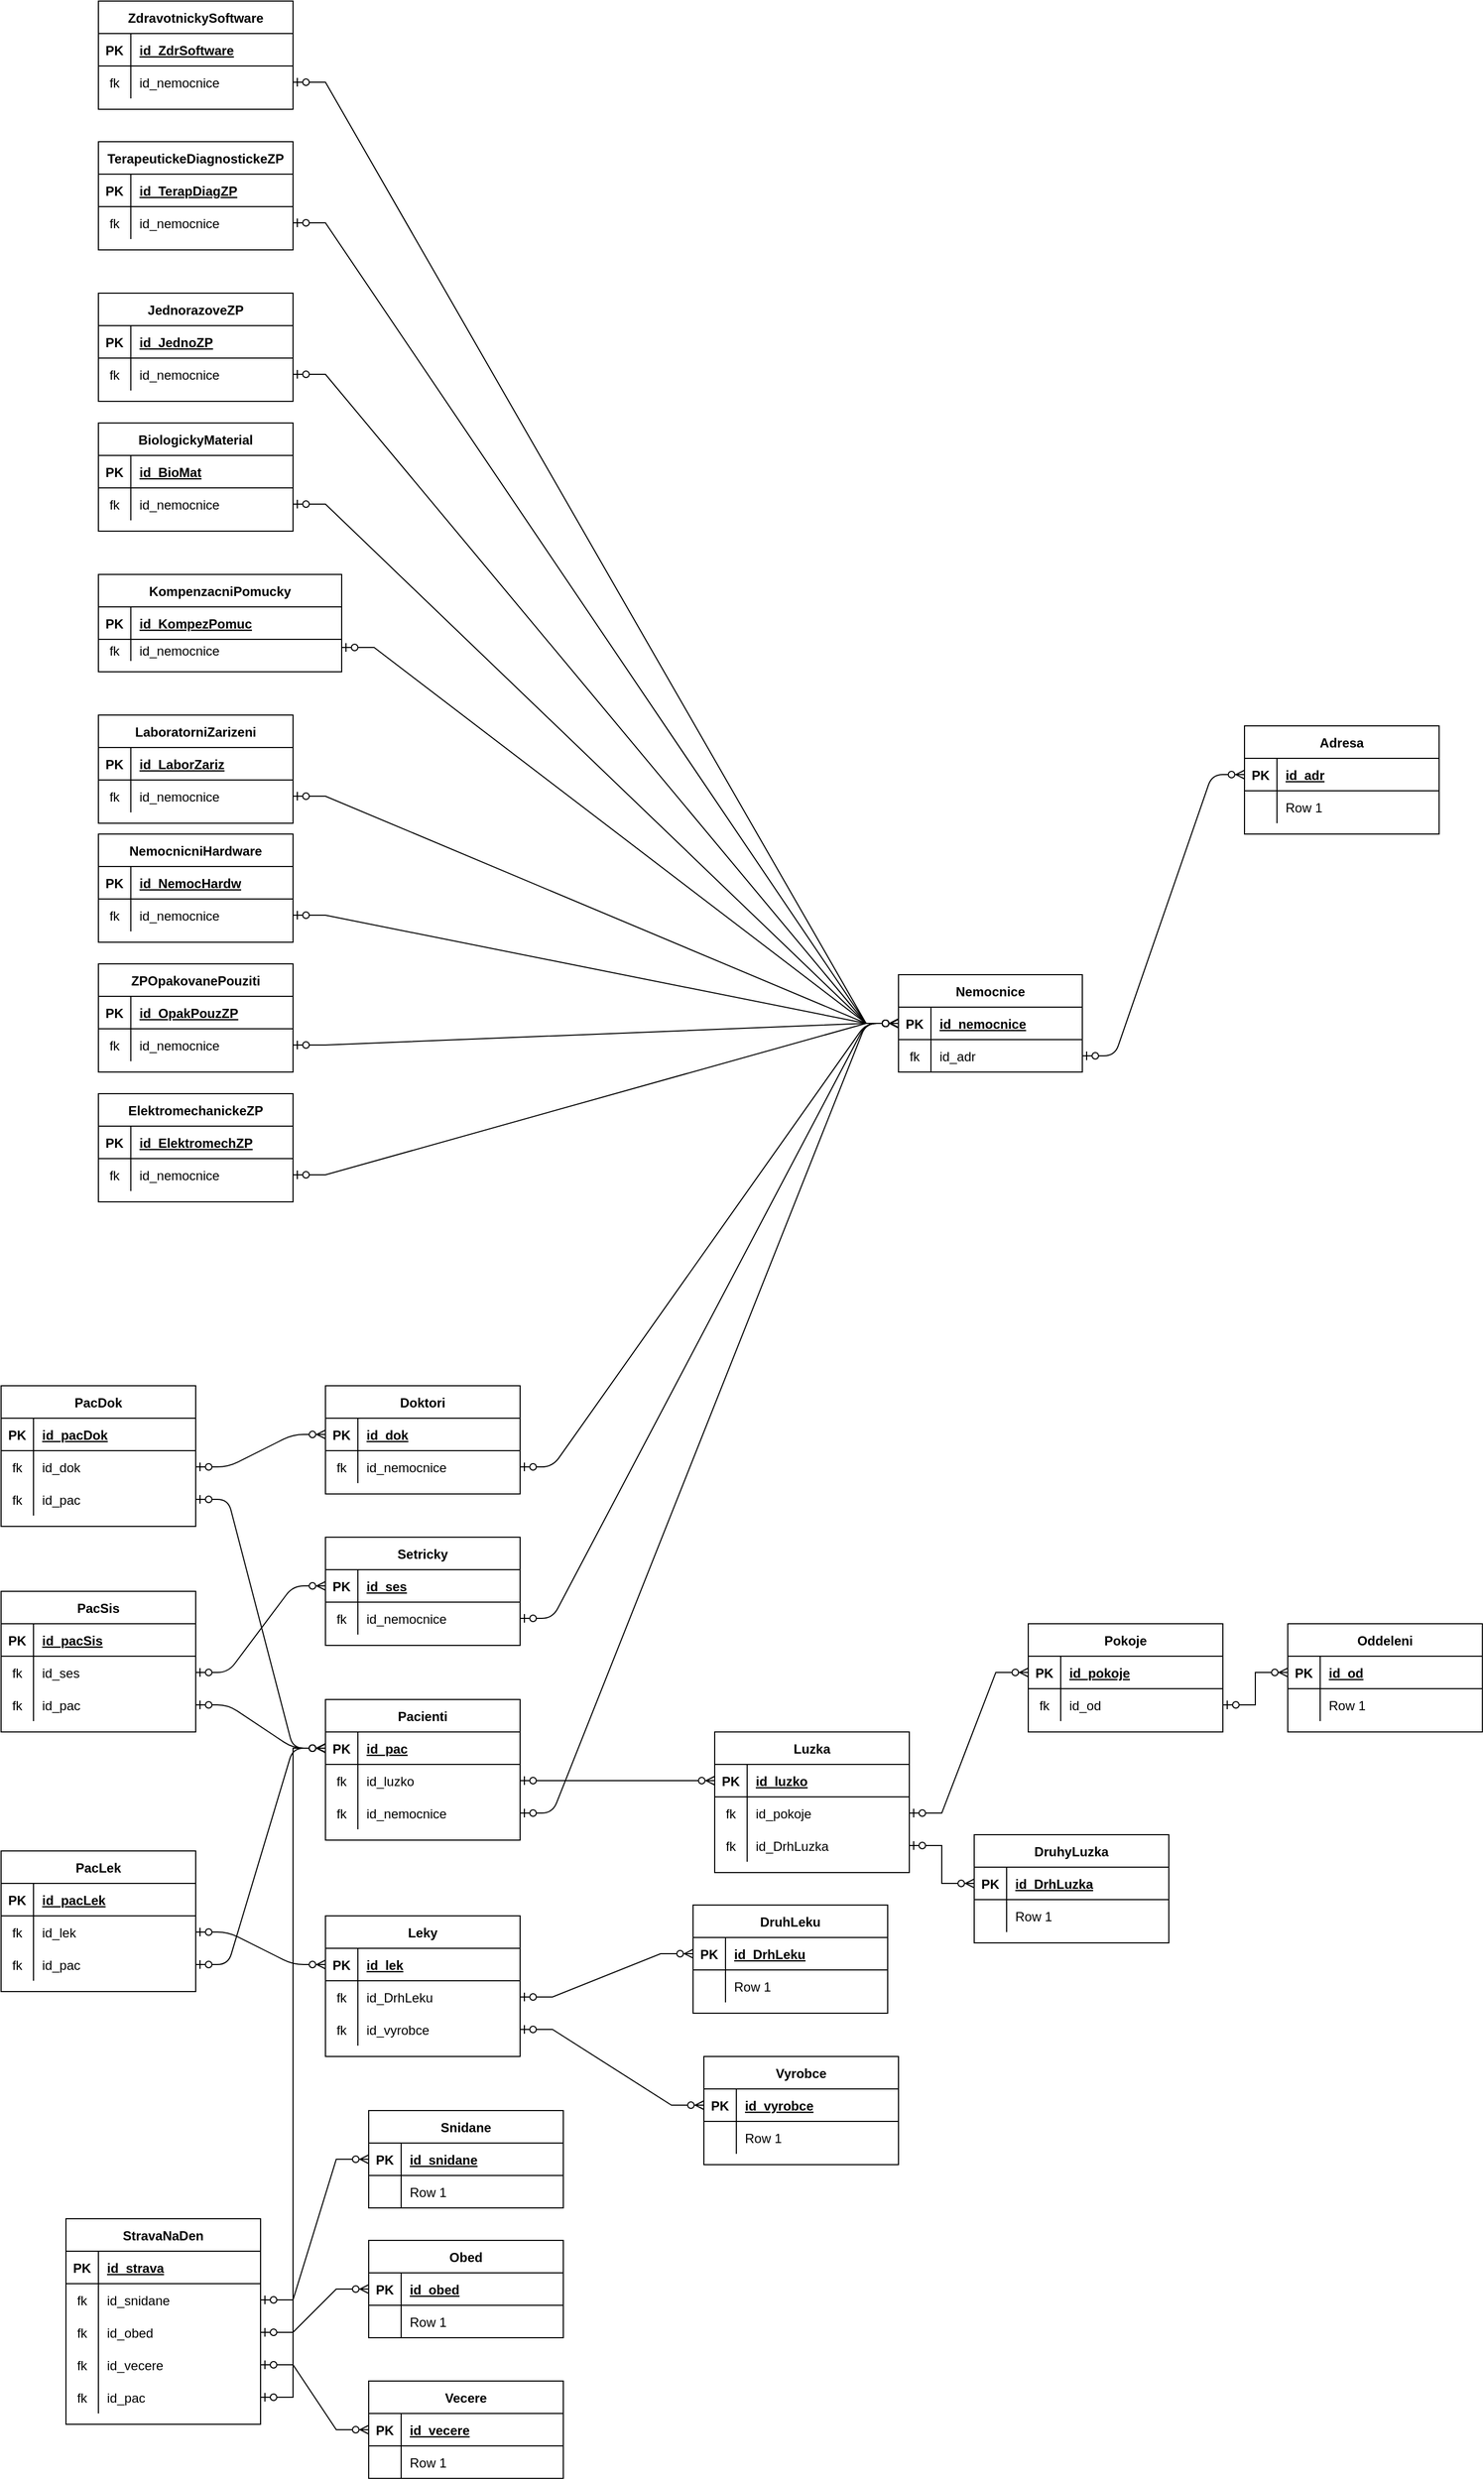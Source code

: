 <mxfile version="15.7.0" type="device"><diagram id="R2lEEEUBdFMjLlhIrx00" name="Page-1"><mxGraphModel dx="4155" dy="4105" grid="1" gridSize="10" guides="1" tooltips="1" connect="1" arrows="1" fold="1" page="1" pageScale="1" pageWidth="850" pageHeight="1100" math="0" shadow="0" extFonts="Permanent Marker^https://fonts.googleapis.com/css?family=Permanent+Marker"><root><mxCell id="0"/><mxCell id="1" parent="0"/><mxCell id="X29o9ooNm_KOhy-KkbRe-3" value="Nemocnice" style="shape=table;startSize=30;container=1;collapsible=1;childLayout=tableLayout;fixedRows=1;rowLines=0;fontStyle=1;align=center;resizeLast=1;" parent="1" vertex="1"><mxGeometry x="1570" y="-380" width="170" height="90" as="geometry"/></mxCell><mxCell id="X29o9ooNm_KOhy-KkbRe-4" value="" style="shape=partialRectangle;collapsible=0;dropTarget=0;pointerEvents=0;fillColor=none;top=0;left=0;bottom=1;right=0;points=[[0,0.5],[1,0.5]];portConstraint=eastwest;" parent="X29o9ooNm_KOhy-KkbRe-3" vertex="1"><mxGeometry y="30" width="170" height="30" as="geometry"/></mxCell><mxCell id="X29o9ooNm_KOhy-KkbRe-5" value="PK" style="shape=partialRectangle;connectable=0;fillColor=none;top=0;left=0;bottom=0;right=0;fontStyle=1;overflow=hidden;" parent="X29o9ooNm_KOhy-KkbRe-4" vertex="1"><mxGeometry width="30" height="30" as="geometry"><mxRectangle width="30" height="30" as="alternateBounds"/></mxGeometry></mxCell><mxCell id="X29o9ooNm_KOhy-KkbRe-6" value="id_nemocnice" style="shape=partialRectangle;connectable=0;fillColor=none;top=0;left=0;bottom=0;right=0;align=left;spacingLeft=6;fontStyle=5;overflow=hidden;" parent="X29o9ooNm_KOhy-KkbRe-4" vertex="1"><mxGeometry x="30" width="140" height="30" as="geometry"><mxRectangle width="140" height="30" as="alternateBounds"/></mxGeometry></mxCell><mxCell id="X29o9ooNm_KOhy-KkbRe-215" value="" style="shape=partialRectangle;collapsible=0;dropTarget=0;pointerEvents=0;fillColor=none;top=0;left=0;bottom=0;right=0;points=[[0,0.5],[1,0.5]];portConstraint=eastwest;" parent="X29o9ooNm_KOhy-KkbRe-3" vertex="1"><mxGeometry y="60" width="170" height="30" as="geometry"/></mxCell><mxCell id="X29o9ooNm_KOhy-KkbRe-216" value="fk" style="shape=partialRectangle;connectable=0;fillColor=none;top=0;left=0;bottom=0;right=0;editable=1;overflow=hidden;" parent="X29o9ooNm_KOhy-KkbRe-215" vertex="1"><mxGeometry width="30" height="30" as="geometry"><mxRectangle width="30" height="30" as="alternateBounds"/></mxGeometry></mxCell><mxCell id="X29o9ooNm_KOhy-KkbRe-217" value="id_adr" style="shape=partialRectangle;connectable=0;fillColor=none;top=0;left=0;bottom=0;right=0;align=left;spacingLeft=6;overflow=hidden;" parent="X29o9ooNm_KOhy-KkbRe-215" vertex="1"><mxGeometry x="30" width="140" height="30" as="geometry"><mxRectangle width="140" height="30" as="alternateBounds"/></mxGeometry></mxCell><mxCell id="X29o9ooNm_KOhy-KkbRe-19" value="Pacienti" style="shape=table;startSize=30;container=1;collapsible=1;childLayout=tableLayout;fixedRows=1;rowLines=0;fontStyle=1;align=center;resizeLast=1;" parent="1" vertex="1"><mxGeometry x="1040" y="290" width="180" height="130" as="geometry"/></mxCell><mxCell id="X29o9ooNm_KOhy-KkbRe-20" value="" style="shape=partialRectangle;collapsible=0;dropTarget=0;pointerEvents=0;fillColor=none;top=0;left=0;bottom=1;right=0;points=[[0,0.5],[1,0.5]];portConstraint=eastwest;" parent="X29o9ooNm_KOhy-KkbRe-19" vertex="1"><mxGeometry y="30" width="180" height="30" as="geometry"/></mxCell><mxCell id="X29o9ooNm_KOhy-KkbRe-21" value="PK" style="shape=partialRectangle;connectable=0;fillColor=none;top=0;left=0;bottom=0;right=0;fontStyle=1;overflow=hidden;" parent="X29o9ooNm_KOhy-KkbRe-20" vertex="1"><mxGeometry width="30" height="30" as="geometry"/></mxCell><mxCell id="X29o9ooNm_KOhy-KkbRe-22" value="id_pac" style="shape=partialRectangle;connectable=0;fillColor=none;top=0;left=0;bottom=0;right=0;align=left;spacingLeft=6;fontStyle=5;overflow=hidden;" parent="X29o9ooNm_KOhy-KkbRe-20" vertex="1"><mxGeometry x="30" width="150" height="30" as="geometry"/></mxCell><mxCell id="X29o9ooNm_KOhy-KkbRe-23" value="" style="shape=partialRectangle;collapsible=0;dropTarget=0;pointerEvents=0;fillColor=none;top=0;left=0;bottom=0;right=0;points=[[0,0.5],[1,0.5]];portConstraint=eastwest;" parent="X29o9ooNm_KOhy-KkbRe-19" vertex="1"><mxGeometry y="60" width="180" height="30" as="geometry"/></mxCell><mxCell id="X29o9ooNm_KOhy-KkbRe-24" value="fk" style="shape=partialRectangle;connectable=0;fillColor=none;top=0;left=0;bottom=0;right=0;editable=1;overflow=hidden;" parent="X29o9ooNm_KOhy-KkbRe-23" vertex="1"><mxGeometry width="30" height="30" as="geometry"/></mxCell><mxCell id="X29o9ooNm_KOhy-KkbRe-25" value="id_luzko" style="shape=partialRectangle;connectable=0;fillColor=none;top=0;left=0;bottom=0;right=0;align=left;spacingLeft=6;overflow=hidden;" parent="X29o9ooNm_KOhy-KkbRe-23" vertex="1"><mxGeometry x="30" width="150" height="30" as="geometry"/></mxCell><mxCell id="X29o9ooNm_KOhy-KkbRe-276" value="" style="shape=partialRectangle;collapsible=0;dropTarget=0;pointerEvents=0;fillColor=none;top=0;left=0;bottom=0;right=0;points=[[0,0.5],[1,0.5]];portConstraint=eastwest;" parent="X29o9ooNm_KOhy-KkbRe-19" vertex="1"><mxGeometry y="90" width="180" height="30" as="geometry"/></mxCell><mxCell id="X29o9ooNm_KOhy-KkbRe-277" value="fk" style="shape=partialRectangle;connectable=0;fillColor=none;top=0;left=0;bottom=0;right=0;editable=1;overflow=hidden;" parent="X29o9ooNm_KOhy-KkbRe-276" vertex="1"><mxGeometry width="30" height="30" as="geometry"/></mxCell><mxCell id="X29o9ooNm_KOhy-KkbRe-278" value="id_nemocnice" style="shape=partialRectangle;connectable=0;fillColor=none;top=0;left=0;bottom=0;right=0;align=left;spacingLeft=6;overflow=hidden;" parent="X29o9ooNm_KOhy-KkbRe-276" vertex="1"><mxGeometry x="30" width="150" height="30" as="geometry"/></mxCell><mxCell id="X29o9ooNm_KOhy-KkbRe-32" value="Doktori" style="shape=table;startSize=30;container=1;collapsible=1;childLayout=tableLayout;fixedRows=1;rowLines=0;fontStyle=1;align=center;resizeLast=1;" parent="1" vertex="1"><mxGeometry x="1040" width="180" height="100" as="geometry"/></mxCell><mxCell id="X29o9ooNm_KOhy-KkbRe-33" value="" style="shape=partialRectangle;collapsible=0;dropTarget=0;pointerEvents=0;fillColor=none;top=0;left=0;bottom=1;right=0;points=[[0,0.5],[1,0.5]];portConstraint=eastwest;" parent="X29o9ooNm_KOhy-KkbRe-32" vertex="1"><mxGeometry y="30" width="180" height="30" as="geometry"/></mxCell><mxCell id="X29o9ooNm_KOhy-KkbRe-34" value="PK" style="shape=partialRectangle;connectable=0;fillColor=none;top=0;left=0;bottom=0;right=0;fontStyle=1;overflow=hidden;" parent="X29o9ooNm_KOhy-KkbRe-33" vertex="1"><mxGeometry width="30" height="30" as="geometry"/></mxCell><mxCell id="X29o9ooNm_KOhy-KkbRe-35" value="id_dok" style="shape=partialRectangle;connectable=0;fillColor=none;top=0;left=0;bottom=0;right=0;align=left;spacingLeft=6;fontStyle=5;overflow=hidden;" parent="X29o9ooNm_KOhy-KkbRe-33" vertex="1"><mxGeometry x="30" width="150" height="30" as="geometry"/></mxCell><mxCell id="X29o9ooNm_KOhy-KkbRe-36" value="" style="shape=partialRectangle;collapsible=0;dropTarget=0;pointerEvents=0;fillColor=none;top=0;left=0;bottom=0;right=0;points=[[0,0.5],[1,0.5]];portConstraint=eastwest;" parent="X29o9ooNm_KOhy-KkbRe-32" vertex="1"><mxGeometry y="60" width="180" height="30" as="geometry"/></mxCell><mxCell id="X29o9ooNm_KOhy-KkbRe-37" value="fk" style="shape=partialRectangle;connectable=0;fillColor=none;top=0;left=0;bottom=0;right=0;editable=1;overflow=hidden;" parent="X29o9ooNm_KOhy-KkbRe-36" vertex="1"><mxGeometry width="30" height="30" as="geometry"/></mxCell><mxCell id="X29o9ooNm_KOhy-KkbRe-38" value="id_nemocnice" style="shape=partialRectangle;connectable=0;fillColor=none;top=0;left=0;bottom=0;right=0;align=left;spacingLeft=6;overflow=hidden;" parent="X29o9ooNm_KOhy-KkbRe-36" vertex="1"><mxGeometry x="30" width="150" height="30" as="geometry"/></mxCell><mxCell id="X29o9ooNm_KOhy-KkbRe-45" value="Setricky" style="shape=table;startSize=30;container=1;collapsible=1;childLayout=tableLayout;fixedRows=1;rowLines=0;fontStyle=1;align=center;resizeLast=1;" parent="1" vertex="1"><mxGeometry x="1040" y="140" width="180" height="100" as="geometry"/></mxCell><mxCell id="X29o9ooNm_KOhy-KkbRe-46" value="" style="shape=partialRectangle;collapsible=0;dropTarget=0;pointerEvents=0;fillColor=none;top=0;left=0;bottom=1;right=0;points=[[0,0.5],[1,0.5]];portConstraint=eastwest;" parent="X29o9ooNm_KOhy-KkbRe-45" vertex="1"><mxGeometry y="30" width="180" height="30" as="geometry"/></mxCell><mxCell id="X29o9ooNm_KOhy-KkbRe-47" value="PK" style="shape=partialRectangle;connectable=0;fillColor=none;top=0;left=0;bottom=0;right=0;fontStyle=1;overflow=hidden;" parent="X29o9ooNm_KOhy-KkbRe-46" vertex="1"><mxGeometry width="30" height="30" as="geometry"/></mxCell><mxCell id="X29o9ooNm_KOhy-KkbRe-48" value="id_ses" style="shape=partialRectangle;connectable=0;fillColor=none;top=0;left=0;bottom=0;right=0;align=left;spacingLeft=6;fontStyle=5;overflow=hidden;" parent="X29o9ooNm_KOhy-KkbRe-46" vertex="1"><mxGeometry x="30" width="150" height="30" as="geometry"/></mxCell><mxCell id="X29o9ooNm_KOhy-KkbRe-49" value="" style="shape=partialRectangle;collapsible=0;dropTarget=0;pointerEvents=0;fillColor=none;top=0;left=0;bottom=0;right=0;points=[[0,0.5],[1,0.5]];portConstraint=eastwest;" parent="X29o9ooNm_KOhy-KkbRe-45" vertex="1"><mxGeometry y="60" width="180" height="30" as="geometry"/></mxCell><mxCell id="X29o9ooNm_KOhy-KkbRe-50" value="fk" style="shape=partialRectangle;connectable=0;fillColor=none;top=0;left=0;bottom=0;right=0;editable=1;overflow=hidden;" parent="X29o9ooNm_KOhy-KkbRe-49" vertex="1"><mxGeometry width="30" height="30" as="geometry"/></mxCell><mxCell id="X29o9ooNm_KOhy-KkbRe-51" value="id_nemocnice" style="shape=partialRectangle;connectable=0;fillColor=none;top=0;left=0;bottom=0;right=0;align=left;spacingLeft=6;overflow=hidden;" parent="X29o9ooNm_KOhy-KkbRe-49" vertex="1"><mxGeometry x="30" width="150" height="30" as="geometry"/></mxCell><mxCell id="X29o9ooNm_KOhy-KkbRe-71" value="PacDok" style="shape=table;startSize=30;container=1;collapsible=1;childLayout=tableLayout;fixedRows=1;rowLines=0;fontStyle=1;align=center;resizeLast=1;" parent="1" vertex="1"><mxGeometry x="740" width="180" height="130" as="geometry"/></mxCell><mxCell id="X29o9ooNm_KOhy-KkbRe-72" value="" style="shape=partialRectangle;collapsible=0;dropTarget=0;pointerEvents=0;fillColor=none;top=0;left=0;bottom=1;right=0;points=[[0,0.5],[1,0.5]];portConstraint=eastwest;" parent="X29o9ooNm_KOhy-KkbRe-71" vertex="1"><mxGeometry y="30" width="180" height="30" as="geometry"/></mxCell><mxCell id="X29o9ooNm_KOhy-KkbRe-73" value="PK" style="shape=partialRectangle;connectable=0;fillColor=none;top=0;left=0;bottom=0;right=0;fontStyle=1;overflow=hidden;" parent="X29o9ooNm_KOhy-KkbRe-72" vertex="1"><mxGeometry width="30" height="30" as="geometry"/></mxCell><mxCell id="X29o9ooNm_KOhy-KkbRe-74" value="id_pacDok" style="shape=partialRectangle;connectable=0;fillColor=none;top=0;left=0;bottom=0;right=0;align=left;spacingLeft=6;fontStyle=5;overflow=hidden;" parent="X29o9ooNm_KOhy-KkbRe-72" vertex="1"><mxGeometry x="30" width="150" height="30" as="geometry"/></mxCell><mxCell id="X29o9ooNm_KOhy-KkbRe-75" value="" style="shape=partialRectangle;collapsible=0;dropTarget=0;pointerEvents=0;fillColor=none;top=0;left=0;bottom=0;right=0;points=[[0,0.5],[1,0.5]];portConstraint=eastwest;" parent="X29o9ooNm_KOhy-KkbRe-71" vertex="1"><mxGeometry y="60" width="180" height="30" as="geometry"/></mxCell><mxCell id="X29o9ooNm_KOhy-KkbRe-76" value="fk" style="shape=partialRectangle;connectable=0;fillColor=none;top=0;left=0;bottom=0;right=0;editable=1;overflow=hidden;" parent="X29o9ooNm_KOhy-KkbRe-75" vertex="1"><mxGeometry width="30" height="30" as="geometry"/></mxCell><mxCell id="X29o9ooNm_KOhy-KkbRe-77" value="id_dok" style="shape=partialRectangle;connectable=0;fillColor=none;top=0;left=0;bottom=0;right=0;align=left;spacingLeft=6;overflow=hidden;" parent="X29o9ooNm_KOhy-KkbRe-75" vertex="1"><mxGeometry x="30" width="150" height="30" as="geometry"/></mxCell><mxCell id="X29o9ooNm_KOhy-KkbRe-78" value="" style="shape=partialRectangle;collapsible=0;dropTarget=0;pointerEvents=0;fillColor=none;top=0;left=0;bottom=0;right=0;points=[[0,0.5],[1,0.5]];portConstraint=eastwest;" parent="X29o9ooNm_KOhy-KkbRe-71" vertex="1"><mxGeometry y="90" width="180" height="30" as="geometry"/></mxCell><mxCell id="X29o9ooNm_KOhy-KkbRe-79" value="fk" style="shape=partialRectangle;connectable=0;fillColor=none;top=0;left=0;bottom=0;right=0;editable=1;overflow=hidden;" parent="X29o9ooNm_KOhy-KkbRe-78" vertex="1"><mxGeometry width="30" height="30" as="geometry"/></mxCell><mxCell id="X29o9ooNm_KOhy-KkbRe-80" value="id_pac" style="shape=partialRectangle;connectable=0;fillColor=none;top=0;left=0;bottom=0;right=0;align=left;spacingLeft=6;overflow=hidden;" parent="X29o9ooNm_KOhy-KkbRe-78" vertex="1"><mxGeometry x="30" width="150" height="30" as="geometry"/></mxCell><mxCell id="X29o9ooNm_KOhy-KkbRe-84" value="Luzka" style="shape=table;startSize=30;container=1;collapsible=1;childLayout=tableLayout;fixedRows=1;rowLines=0;fontStyle=1;align=center;resizeLast=1;" parent="1" vertex="1"><mxGeometry x="1400" y="320" width="180" height="130" as="geometry"/></mxCell><mxCell id="X29o9ooNm_KOhy-KkbRe-85" value="" style="shape=partialRectangle;collapsible=0;dropTarget=0;pointerEvents=0;fillColor=none;top=0;left=0;bottom=1;right=0;points=[[0,0.5],[1,0.5]];portConstraint=eastwest;" parent="X29o9ooNm_KOhy-KkbRe-84" vertex="1"><mxGeometry y="30" width="180" height="30" as="geometry"/></mxCell><mxCell id="X29o9ooNm_KOhy-KkbRe-86" value="PK" style="shape=partialRectangle;connectable=0;fillColor=none;top=0;left=0;bottom=0;right=0;fontStyle=1;overflow=hidden;" parent="X29o9ooNm_KOhy-KkbRe-85" vertex="1"><mxGeometry width="30" height="30" as="geometry"><mxRectangle width="30" height="30" as="alternateBounds"/></mxGeometry></mxCell><mxCell id="X29o9ooNm_KOhy-KkbRe-87" value="id_luzko" style="shape=partialRectangle;connectable=0;fillColor=none;top=0;left=0;bottom=0;right=0;align=left;spacingLeft=6;fontStyle=5;overflow=hidden;" parent="X29o9ooNm_KOhy-KkbRe-85" vertex="1"><mxGeometry x="30" width="150" height="30" as="geometry"><mxRectangle width="150" height="30" as="alternateBounds"/></mxGeometry></mxCell><mxCell id="X29o9ooNm_KOhy-KkbRe-88" value="" style="shape=partialRectangle;collapsible=0;dropTarget=0;pointerEvents=0;fillColor=none;top=0;left=0;bottom=0;right=0;points=[[0,0.5],[1,0.5]];portConstraint=eastwest;" parent="X29o9ooNm_KOhy-KkbRe-84" vertex="1"><mxGeometry y="60" width="180" height="30" as="geometry"/></mxCell><mxCell id="X29o9ooNm_KOhy-KkbRe-89" value="fk" style="shape=partialRectangle;connectable=0;fillColor=none;top=0;left=0;bottom=0;right=0;editable=1;overflow=hidden;" parent="X29o9ooNm_KOhy-KkbRe-88" vertex="1"><mxGeometry width="30" height="30" as="geometry"><mxRectangle width="30" height="30" as="alternateBounds"/></mxGeometry></mxCell><mxCell id="X29o9ooNm_KOhy-KkbRe-90" value="id_pokoje" style="shape=partialRectangle;connectable=0;fillColor=none;top=0;left=0;bottom=0;right=0;align=left;spacingLeft=6;overflow=hidden;" parent="X29o9ooNm_KOhy-KkbRe-88" vertex="1"><mxGeometry x="30" width="150" height="30" as="geometry"><mxRectangle width="150" height="30" as="alternateBounds"/></mxGeometry></mxCell><mxCell id="c1wmvVgNkrkf9aApx1YR-238" value="" style="shape=partialRectangle;collapsible=0;dropTarget=0;pointerEvents=0;fillColor=none;top=0;left=0;bottom=0;right=0;points=[[0,0.5],[1,0.5]];portConstraint=eastwest;" parent="X29o9ooNm_KOhy-KkbRe-84" vertex="1"><mxGeometry y="90" width="180" height="30" as="geometry"/></mxCell><mxCell id="c1wmvVgNkrkf9aApx1YR-239" value="fk" style="shape=partialRectangle;connectable=0;fillColor=none;top=0;left=0;bottom=0;right=0;editable=1;overflow=hidden;" parent="c1wmvVgNkrkf9aApx1YR-238" vertex="1"><mxGeometry width="30" height="30" as="geometry"><mxRectangle width="30" height="30" as="alternateBounds"/></mxGeometry></mxCell><mxCell id="c1wmvVgNkrkf9aApx1YR-240" value="id_DrhLuzka" style="shape=partialRectangle;connectable=0;fillColor=none;top=0;left=0;bottom=0;right=0;align=left;spacingLeft=6;overflow=hidden;" parent="c1wmvVgNkrkf9aApx1YR-238" vertex="1"><mxGeometry x="30" width="150" height="30" as="geometry"><mxRectangle width="150" height="30" as="alternateBounds"/></mxGeometry></mxCell><mxCell id="X29o9ooNm_KOhy-KkbRe-110" value="Leky" style="shape=table;startSize=30;container=1;collapsible=1;childLayout=tableLayout;fixedRows=1;rowLines=0;fontStyle=1;align=center;resizeLast=1;" parent="1" vertex="1"><mxGeometry x="1040" y="490" width="180" height="130" as="geometry"/></mxCell><mxCell id="X29o9ooNm_KOhy-KkbRe-111" value="" style="shape=partialRectangle;collapsible=0;dropTarget=0;pointerEvents=0;fillColor=none;top=0;left=0;bottom=1;right=0;points=[[0,0.5],[1,0.5]];portConstraint=eastwest;" parent="X29o9ooNm_KOhy-KkbRe-110" vertex="1"><mxGeometry y="30" width="180" height="30" as="geometry"/></mxCell><mxCell id="X29o9ooNm_KOhy-KkbRe-112" value="PK" style="shape=partialRectangle;connectable=0;fillColor=none;top=0;left=0;bottom=0;right=0;fontStyle=1;overflow=hidden;" parent="X29o9ooNm_KOhy-KkbRe-111" vertex="1"><mxGeometry width="30" height="30" as="geometry"><mxRectangle width="30" height="30" as="alternateBounds"/></mxGeometry></mxCell><mxCell id="X29o9ooNm_KOhy-KkbRe-113" value="id_lek" style="shape=partialRectangle;connectable=0;fillColor=none;top=0;left=0;bottom=0;right=0;align=left;spacingLeft=6;fontStyle=5;overflow=hidden;" parent="X29o9ooNm_KOhy-KkbRe-111" vertex="1"><mxGeometry x="30" width="150" height="30" as="geometry"><mxRectangle width="150" height="30" as="alternateBounds"/></mxGeometry></mxCell><mxCell id="X29o9ooNm_KOhy-KkbRe-114" value="" style="shape=partialRectangle;collapsible=0;dropTarget=0;pointerEvents=0;fillColor=none;top=0;left=0;bottom=0;right=0;points=[[0,0.5],[1,0.5]];portConstraint=eastwest;" parent="X29o9ooNm_KOhy-KkbRe-110" vertex="1"><mxGeometry y="60" width="180" height="30" as="geometry"/></mxCell><mxCell id="X29o9ooNm_KOhy-KkbRe-115" value="fk" style="shape=partialRectangle;connectable=0;fillColor=none;top=0;left=0;bottom=0;right=0;editable=1;overflow=hidden;" parent="X29o9ooNm_KOhy-KkbRe-114" vertex="1"><mxGeometry width="30" height="30" as="geometry"><mxRectangle width="30" height="30" as="alternateBounds"/></mxGeometry></mxCell><mxCell id="X29o9ooNm_KOhy-KkbRe-116" value="id_DrhLeku" style="shape=partialRectangle;connectable=0;fillColor=none;top=0;left=0;bottom=0;right=0;align=left;spacingLeft=6;overflow=hidden;" parent="X29o9ooNm_KOhy-KkbRe-114" vertex="1"><mxGeometry x="30" width="150" height="30" as="geometry"><mxRectangle width="150" height="30" as="alternateBounds"/></mxGeometry></mxCell><mxCell id="c1wmvVgNkrkf9aApx1YR-255" value="" style="shape=partialRectangle;collapsible=0;dropTarget=0;pointerEvents=0;fillColor=none;top=0;left=0;bottom=0;right=0;points=[[0,0.5],[1,0.5]];portConstraint=eastwest;" parent="X29o9ooNm_KOhy-KkbRe-110" vertex="1"><mxGeometry y="90" width="180" height="30" as="geometry"/></mxCell><mxCell id="c1wmvVgNkrkf9aApx1YR-256" value="fk" style="shape=partialRectangle;connectable=0;fillColor=none;top=0;left=0;bottom=0;right=0;editable=1;overflow=hidden;" parent="c1wmvVgNkrkf9aApx1YR-255" vertex="1"><mxGeometry width="30" height="30" as="geometry"><mxRectangle width="30" height="30" as="alternateBounds"/></mxGeometry></mxCell><mxCell id="c1wmvVgNkrkf9aApx1YR-257" value="id_vyrobce" style="shape=partialRectangle;connectable=0;fillColor=none;top=0;left=0;bottom=0;right=0;align=left;spacingLeft=6;overflow=hidden;" parent="c1wmvVgNkrkf9aApx1YR-255" vertex="1"><mxGeometry x="30" width="150" height="30" as="geometry"><mxRectangle width="150" height="30" as="alternateBounds"/></mxGeometry></mxCell><mxCell id="X29o9ooNm_KOhy-KkbRe-171" value="" style="edgeStyle=entityRelationEdgeStyle;fontSize=12;html=1;endArrow=ERzeroToMany;startArrow=ERzeroToOne;exitX=1;exitY=0.5;exitDx=0;exitDy=0;entryX=0;entryY=0.5;entryDx=0;entryDy=0;" parent="1" source="X29o9ooNm_KOhy-KkbRe-75" target="X29o9ooNm_KOhy-KkbRe-33" edge="1"><mxGeometry width="100" height="100" relative="1" as="geometry"><mxPoint x="750" y="190" as="sourcePoint"/><mxPoint x="850" y="90" as="targetPoint"/></mxGeometry></mxCell><mxCell id="X29o9ooNm_KOhy-KkbRe-179" value="" style="edgeStyle=entityRelationEdgeStyle;fontSize=12;html=1;endArrow=ERzeroToMany;startArrow=ERzeroToOne;entryX=0;entryY=0.5;entryDx=0;entryDy=0;exitX=1;exitY=0.5;exitDx=0;exitDy=0;" parent="1" source="X29o9ooNm_KOhy-KkbRe-23" target="X29o9ooNm_KOhy-KkbRe-85" edge="1"><mxGeometry width="100" height="100" relative="1" as="geometry"><mxPoint x="1280" y="245" as="sourcePoint"/><mxPoint x="60" y="200" as="targetPoint"/></mxGeometry></mxCell><mxCell id="X29o9ooNm_KOhy-KkbRe-185" value="Oddeleni" style="shape=table;startSize=30;container=1;collapsible=1;childLayout=tableLayout;fixedRows=1;rowLines=0;fontStyle=1;align=center;resizeLast=1;" parent="1" vertex="1"><mxGeometry x="1930" y="220" width="180" height="100" as="geometry"/></mxCell><mxCell id="X29o9ooNm_KOhy-KkbRe-186" value="" style="shape=partialRectangle;collapsible=0;dropTarget=0;pointerEvents=0;fillColor=none;top=0;left=0;bottom=1;right=0;points=[[0,0.5],[1,0.5]];portConstraint=eastwest;" parent="X29o9ooNm_KOhy-KkbRe-185" vertex="1"><mxGeometry y="30" width="180" height="30" as="geometry"/></mxCell><mxCell id="X29o9ooNm_KOhy-KkbRe-187" value="PK" style="shape=partialRectangle;connectable=0;fillColor=none;top=0;left=0;bottom=0;right=0;fontStyle=1;overflow=hidden;" parent="X29o9ooNm_KOhy-KkbRe-186" vertex="1"><mxGeometry width="30" height="30" as="geometry"><mxRectangle width="30" height="30" as="alternateBounds"/></mxGeometry></mxCell><mxCell id="X29o9ooNm_KOhy-KkbRe-188" value="id_od" style="shape=partialRectangle;connectable=0;fillColor=none;top=0;left=0;bottom=0;right=0;align=left;spacingLeft=6;fontStyle=5;overflow=hidden;" parent="X29o9ooNm_KOhy-KkbRe-186" vertex="1"><mxGeometry x="30" width="150" height="30" as="geometry"><mxRectangle width="150" height="30" as="alternateBounds"/></mxGeometry></mxCell><mxCell id="X29o9ooNm_KOhy-KkbRe-189" value="" style="shape=partialRectangle;collapsible=0;dropTarget=0;pointerEvents=0;fillColor=none;top=0;left=0;bottom=0;right=0;points=[[0,0.5],[1,0.5]];portConstraint=eastwest;" parent="X29o9ooNm_KOhy-KkbRe-185" vertex="1"><mxGeometry y="60" width="180" height="30" as="geometry"/></mxCell><mxCell id="X29o9ooNm_KOhy-KkbRe-190" value="" style="shape=partialRectangle;connectable=0;fillColor=none;top=0;left=0;bottom=0;right=0;editable=1;overflow=hidden;" parent="X29o9ooNm_KOhy-KkbRe-189" vertex="1"><mxGeometry width="30" height="30" as="geometry"><mxRectangle width="30" height="30" as="alternateBounds"/></mxGeometry></mxCell><mxCell id="X29o9ooNm_KOhy-KkbRe-191" value="Row 1" style="shape=partialRectangle;connectable=0;fillColor=none;top=0;left=0;bottom=0;right=0;align=left;spacingLeft=6;overflow=hidden;" parent="X29o9ooNm_KOhy-KkbRe-189" vertex="1"><mxGeometry x="30" width="150" height="30" as="geometry"><mxRectangle width="150" height="30" as="alternateBounds"/></mxGeometry></mxCell><mxCell id="X29o9ooNm_KOhy-KkbRe-218" value="Adresa" style="shape=table;startSize=30;container=1;collapsible=1;childLayout=tableLayout;fixedRows=1;rowLines=0;fontStyle=1;align=center;resizeLast=1;" parent="1" vertex="1"><mxGeometry x="1890" y="-610" width="180" height="100" as="geometry"/></mxCell><mxCell id="X29o9ooNm_KOhy-KkbRe-219" value="" style="shape=partialRectangle;collapsible=0;dropTarget=0;pointerEvents=0;fillColor=none;top=0;left=0;bottom=1;right=0;points=[[0,0.5],[1,0.5]];portConstraint=eastwest;" parent="X29o9ooNm_KOhy-KkbRe-218" vertex="1"><mxGeometry y="30" width="180" height="30" as="geometry"/></mxCell><mxCell id="X29o9ooNm_KOhy-KkbRe-220" value="PK" style="shape=partialRectangle;connectable=0;fillColor=none;top=0;left=0;bottom=0;right=0;fontStyle=1;overflow=hidden;" parent="X29o9ooNm_KOhy-KkbRe-219" vertex="1"><mxGeometry width="30" height="30" as="geometry"><mxRectangle width="30" height="30" as="alternateBounds"/></mxGeometry></mxCell><mxCell id="X29o9ooNm_KOhy-KkbRe-221" value="id_adr" style="shape=partialRectangle;connectable=0;fillColor=none;top=0;left=0;bottom=0;right=0;align=left;spacingLeft=6;fontStyle=5;overflow=hidden;" parent="X29o9ooNm_KOhy-KkbRe-219" vertex="1"><mxGeometry x="30" width="150" height="30" as="geometry"><mxRectangle width="150" height="30" as="alternateBounds"/></mxGeometry></mxCell><mxCell id="X29o9ooNm_KOhy-KkbRe-222" value="" style="shape=partialRectangle;collapsible=0;dropTarget=0;pointerEvents=0;fillColor=none;top=0;left=0;bottom=0;right=0;points=[[0,0.5],[1,0.5]];portConstraint=eastwest;" parent="X29o9ooNm_KOhy-KkbRe-218" vertex="1"><mxGeometry y="60" width="180" height="30" as="geometry"/></mxCell><mxCell id="X29o9ooNm_KOhy-KkbRe-223" value="" style="shape=partialRectangle;connectable=0;fillColor=none;top=0;left=0;bottom=0;right=0;editable=1;overflow=hidden;" parent="X29o9ooNm_KOhy-KkbRe-222" vertex="1"><mxGeometry width="30" height="30" as="geometry"><mxRectangle width="30" height="30" as="alternateBounds"/></mxGeometry></mxCell><mxCell id="X29o9ooNm_KOhy-KkbRe-224" value="Row 1" style="shape=partialRectangle;connectable=0;fillColor=none;top=0;left=0;bottom=0;right=0;align=left;spacingLeft=6;overflow=hidden;" parent="X29o9ooNm_KOhy-KkbRe-222" vertex="1"><mxGeometry x="30" width="150" height="30" as="geometry"><mxRectangle width="150" height="30" as="alternateBounds"/></mxGeometry></mxCell><mxCell id="X29o9ooNm_KOhy-KkbRe-231" value="" style="edgeStyle=entityRelationEdgeStyle;fontSize=12;html=1;endArrow=ERzeroToMany;startArrow=ERzeroToOne;entryX=0;entryY=0.5;entryDx=0;entryDy=0;exitX=1;exitY=0.5;exitDx=0;exitDy=0;" parent="1" source="X29o9ooNm_KOhy-KkbRe-215" target="X29o9ooNm_KOhy-KkbRe-219" edge="1"><mxGeometry width="100" height="100" relative="1" as="geometry"><mxPoint x="550" y="560" as="sourcePoint"/><mxPoint x="650" y="460" as="targetPoint"/></mxGeometry></mxCell><mxCell id="X29o9ooNm_KOhy-KkbRe-232" value="PacLek" style="shape=table;startSize=30;container=1;collapsible=1;childLayout=tableLayout;fixedRows=1;rowLines=0;fontStyle=1;align=center;resizeLast=1;" parent="1" vertex="1"><mxGeometry x="740" y="430" width="180" height="130" as="geometry"/></mxCell><mxCell id="X29o9ooNm_KOhy-KkbRe-233" value="" style="shape=partialRectangle;collapsible=0;dropTarget=0;pointerEvents=0;fillColor=none;top=0;left=0;bottom=1;right=0;points=[[0,0.5],[1,0.5]];portConstraint=eastwest;" parent="X29o9ooNm_KOhy-KkbRe-232" vertex="1"><mxGeometry y="30" width="180" height="30" as="geometry"/></mxCell><mxCell id="X29o9ooNm_KOhy-KkbRe-234" value="PK" style="shape=partialRectangle;connectable=0;fillColor=none;top=0;left=0;bottom=0;right=0;fontStyle=1;overflow=hidden;" parent="X29o9ooNm_KOhy-KkbRe-233" vertex="1"><mxGeometry width="30" height="30" as="geometry"/></mxCell><mxCell id="X29o9ooNm_KOhy-KkbRe-235" value="id_pacLek" style="shape=partialRectangle;connectable=0;fillColor=none;top=0;left=0;bottom=0;right=0;align=left;spacingLeft=6;fontStyle=5;overflow=hidden;" parent="X29o9ooNm_KOhy-KkbRe-233" vertex="1"><mxGeometry x="30" width="150" height="30" as="geometry"/></mxCell><mxCell id="X29o9ooNm_KOhy-KkbRe-236" value="" style="shape=partialRectangle;collapsible=0;dropTarget=0;pointerEvents=0;fillColor=none;top=0;left=0;bottom=0;right=0;points=[[0,0.5],[1,0.5]];portConstraint=eastwest;" parent="X29o9ooNm_KOhy-KkbRe-232" vertex="1"><mxGeometry y="60" width="180" height="30" as="geometry"/></mxCell><mxCell id="X29o9ooNm_KOhy-KkbRe-237" value="fk" style="shape=partialRectangle;connectable=0;fillColor=none;top=0;left=0;bottom=0;right=0;editable=1;overflow=hidden;" parent="X29o9ooNm_KOhy-KkbRe-236" vertex="1"><mxGeometry width="30" height="30" as="geometry"/></mxCell><mxCell id="X29o9ooNm_KOhy-KkbRe-238" value="id_lek" style="shape=partialRectangle;connectable=0;fillColor=none;top=0;left=0;bottom=0;right=0;align=left;spacingLeft=6;overflow=hidden;" parent="X29o9ooNm_KOhy-KkbRe-236" vertex="1"><mxGeometry x="30" width="150" height="30" as="geometry"/></mxCell><mxCell id="X29o9ooNm_KOhy-KkbRe-239" value="" style="shape=partialRectangle;collapsible=0;dropTarget=0;pointerEvents=0;fillColor=none;top=0;left=0;bottom=0;right=0;points=[[0,0.5],[1,0.5]];portConstraint=eastwest;" parent="X29o9ooNm_KOhy-KkbRe-232" vertex="1"><mxGeometry y="90" width="180" height="30" as="geometry"/></mxCell><mxCell id="X29o9ooNm_KOhy-KkbRe-240" value="fk" style="shape=partialRectangle;connectable=0;fillColor=none;top=0;left=0;bottom=0;right=0;editable=1;overflow=hidden;" parent="X29o9ooNm_KOhy-KkbRe-239" vertex="1"><mxGeometry width="30" height="30" as="geometry"/></mxCell><mxCell id="X29o9ooNm_KOhy-KkbRe-241" value="id_pac" style="shape=partialRectangle;connectable=0;fillColor=none;top=0;left=0;bottom=0;right=0;align=left;spacingLeft=6;overflow=hidden;" parent="X29o9ooNm_KOhy-KkbRe-239" vertex="1"><mxGeometry x="30" width="150" height="30" as="geometry"/></mxCell><mxCell id="X29o9ooNm_KOhy-KkbRe-245" value="" style="edgeStyle=entityRelationEdgeStyle;fontSize=12;html=1;endArrow=ERzeroToMany;startArrow=ERzeroToOne;entryX=0;entryY=0.5;entryDx=0;entryDy=0;exitX=1;exitY=0.5;exitDx=0;exitDy=0;" parent="1" source="X29o9ooNm_KOhy-KkbRe-239" target="X29o9ooNm_KOhy-KkbRe-20" edge="1"><mxGeometry width="100" height="100" relative="1" as="geometry"><mxPoint x="1260" y="460" as="sourcePoint"/><mxPoint x="1360" y="360" as="targetPoint"/></mxGeometry></mxCell><mxCell id="X29o9ooNm_KOhy-KkbRe-246" value="" style="edgeStyle=entityRelationEdgeStyle;fontSize=12;html=1;endArrow=ERzeroToMany;startArrow=ERzeroToOne;entryX=0;entryY=0.5;entryDx=0;entryDy=0;exitX=1;exitY=0.5;exitDx=0;exitDy=0;" parent="1" source="X29o9ooNm_KOhy-KkbRe-236" target="X29o9ooNm_KOhy-KkbRe-111" edge="1"><mxGeometry width="100" height="100" relative="1" as="geometry"><mxPoint x="1220" y="200" as="sourcePoint"/><mxPoint x="1320" y="100" as="targetPoint"/></mxGeometry></mxCell><mxCell id="X29o9ooNm_KOhy-KkbRe-254" value="" style="edgeStyle=entityRelationEdgeStyle;fontSize=12;html=1;endArrow=ERzeroToMany;startArrow=ERzeroToOne;entryX=0;entryY=0.5;entryDx=0;entryDy=0;exitX=1;exitY=0.5;exitDx=0;exitDy=0;" parent="1" source="X29o9ooNm_KOhy-KkbRe-78" target="X29o9ooNm_KOhy-KkbRe-20" edge="1"><mxGeometry width="100" height="100" relative="1" as="geometry"><mxPoint x="890" y="360" as="sourcePoint"/><mxPoint x="990" y="260" as="targetPoint"/></mxGeometry></mxCell><mxCell id="X29o9ooNm_KOhy-KkbRe-255" value="PacSis" style="shape=table;startSize=30;container=1;collapsible=1;childLayout=tableLayout;fixedRows=1;rowLines=0;fontStyle=1;align=center;resizeLast=1;" parent="1" vertex="1"><mxGeometry x="740" y="190" width="180" height="130" as="geometry"/></mxCell><mxCell id="X29o9ooNm_KOhy-KkbRe-256" value="" style="shape=partialRectangle;collapsible=0;dropTarget=0;pointerEvents=0;fillColor=none;top=0;left=0;bottom=1;right=0;points=[[0,0.5],[1,0.5]];portConstraint=eastwest;" parent="X29o9ooNm_KOhy-KkbRe-255" vertex="1"><mxGeometry y="30" width="180" height="30" as="geometry"/></mxCell><mxCell id="X29o9ooNm_KOhy-KkbRe-257" value="PK" style="shape=partialRectangle;connectable=0;fillColor=none;top=0;left=0;bottom=0;right=0;fontStyle=1;overflow=hidden;" parent="X29o9ooNm_KOhy-KkbRe-256" vertex="1"><mxGeometry width="30" height="30" as="geometry"/></mxCell><mxCell id="X29o9ooNm_KOhy-KkbRe-258" value="id_pacSis" style="shape=partialRectangle;connectable=0;fillColor=none;top=0;left=0;bottom=0;right=0;align=left;spacingLeft=6;fontStyle=5;overflow=hidden;" parent="X29o9ooNm_KOhy-KkbRe-256" vertex="1"><mxGeometry x="30" width="150" height="30" as="geometry"/></mxCell><mxCell id="X29o9ooNm_KOhy-KkbRe-259" value="" style="shape=partialRectangle;collapsible=0;dropTarget=0;pointerEvents=0;fillColor=none;top=0;left=0;bottom=0;right=0;points=[[0,0.5],[1,0.5]];portConstraint=eastwest;" parent="X29o9ooNm_KOhy-KkbRe-255" vertex="1"><mxGeometry y="60" width="180" height="30" as="geometry"/></mxCell><mxCell id="X29o9ooNm_KOhy-KkbRe-260" value="fk" style="shape=partialRectangle;connectable=0;fillColor=none;top=0;left=0;bottom=0;right=0;editable=1;overflow=hidden;" parent="X29o9ooNm_KOhy-KkbRe-259" vertex="1"><mxGeometry width="30" height="30" as="geometry"/></mxCell><mxCell id="X29o9ooNm_KOhy-KkbRe-261" value="id_ses" style="shape=partialRectangle;connectable=0;fillColor=none;top=0;left=0;bottom=0;right=0;align=left;spacingLeft=6;overflow=hidden;" parent="X29o9ooNm_KOhy-KkbRe-259" vertex="1"><mxGeometry x="30" width="150" height="30" as="geometry"/></mxCell><mxCell id="X29o9ooNm_KOhy-KkbRe-262" value="" style="shape=partialRectangle;collapsible=0;dropTarget=0;pointerEvents=0;fillColor=none;top=0;left=0;bottom=0;right=0;points=[[0,0.5],[1,0.5]];portConstraint=eastwest;" parent="X29o9ooNm_KOhy-KkbRe-255" vertex="1"><mxGeometry y="90" width="180" height="30" as="geometry"/></mxCell><mxCell id="X29o9ooNm_KOhy-KkbRe-263" value="fk" style="shape=partialRectangle;connectable=0;fillColor=none;top=0;left=0;bottom=0;right=0;editable=1;overflow=hidden;" parent="X29o9ooNm_KOhy-KkbRe-262" vertex="1"><mxGeometry width="30" height="30" as="geometry"/></mxCell><mxCell id="X29o9ooNm_KOhy-KkbRe-264" value="id_pac" style="shape=partialRectangle;connectable=0;fillColor=none;top=0;left=0;bottom=0;right=0;align=left;spacingLeft=6;overflow=hidden;" parent="X29o9ooNm_KOhy-KkbRe-262" vertex="1"><mxGeometry x="30" width="150" height="30" as="geometry"/></mxCell><mxCell id="X29o9ooNm_KOhy-KkbRe-269" value="" style="edgeStyle=entityRelationEdgeStyle;fontSize=12;html=1;endArrow=ERzeroToMany;startArrow=ERzeroToOne;entryX=0;entryY=0.5;entryDx=0;entryDy=0;exitX=1;exitY=0.5;exitDx=0;exitDy=0;" parent="1" source="X29o9ooNm_KOhy-KkbRe-262" target="X29o9ooNm_KOhy-KkbRe-20" edge="1"><mxGeometry width="100" height="100" relative="1" as="geometry"><mxPoint x="1100" y="740" as="sourcePoint"/><mxPoint x="1200" y="640" as="targetPoint"/></mxGeometry></mxCell><mxCell id="X29o9ooNm_KOhy-KkbRe-272" value="" style="edgeStyle=entityRelationEdgeStyle;fontSize=12;html=1;endArrow=ERzeroToMany;startArrow=ERzeroToOne;entryX=0;entryY=0.5;entryDx=0;entryDy=0;exitX=1;exitY=0.5;exitDx=0;exitDy=0;" parent="1" source="X29o9ooNm_KOhy-KkbRe-36" target="X29o9ooNm_KOhy-KkbRe-4" edge="1"><mxGeometry width="100" height="100" relative="1" as="geometry"><mxPoint x="610" y="230" as="sourcePoint"/><mxPoint x="710" y="130" as="targetPoint"/></mxGeometry></mxCell><mxCell id="X29o9ooNm_KOhy-KkbRe-273" value="" style="edgeStyle=entityRelationEdgeStyle;fontSize=12;html=1;endArrow=ERzeroToMany;startArrow=ERzeroToOne;entryX=0;entryY=0.5;entryDx=0;entryDy=0;exitX=1;exitY=0.5;exitDx=0;exitDy=0;" parent="1" source="X29o9ooNm_KOhy-KkbRe-259" target="X29o9ooNm_KOhy-KkbRe-46" edge="1"><mxGeometry width="100" height="100" relative="1" as="geometry"><mxPoint x="930" y="320" as="sourcePoint"/><mxPoint x="1030" y="220" as="targetPoint"/></mxGeometry></mxCell><mxCell id="X29o9ooNm_KOhy-KkbRe-279" value="" style="edgeStyle=entityRelationEdgeStyle;fontSize=12;html=1;endArrow=ERzeroToMany;startArrow=ERzeroToOne;exitX=1;exitY=0.5;exitDx=0;exitDy=0;entryX=0;entryY=0.5;entryDx=0;entryDy=0;" parent="1" source="X29o9ooNm_KOhy-KkbRe-276" target="X29o9ooNm_KOhy-KkbRe-4" edge="1"><mxGeometry width="100" height="100" relative="1" as="geometry"><mxPoint x="1360" y="310" as="sourcePoint"/><mxPoint x="1620" y="180" as="targetPoint"/></mxGeometry></mxCell><mxCell id="X29o9ooNm_KOhy-KkbRe-280" value="" style="edgeStyle=entityRelationEdgeStyle;fontSize=12;html=1;endArrow=ERzeroToMany;startArrow=ERzeroToOne;entryX=0;entryY=0.5;entryDx=0;entryDy=0;exitX=1;exitY=0.5;exitDx=0;exitDy=0;" parent="1" source="X29o9ooNm_KOhy-KkbRe-49" target="X29o9ooNm_KOhy-KkbRe-4" edge="1"><mxGeometry width="100" height="100" relative="1" as="geometry"><mxPoint x="1340" y="290" as="sourcePoint"/><mxPoint x="1440" y="190" as="targetPoint"/></mxGeometry></mxCell><mxCell id="2ctauw60GS8g9xjaTmiY-18" value="Pokoje" style="shape=table;startSize=30;container=1;collapsible=1;childLayout=tableLayout;fixedRows=1;rowLines=0;fontStyle=1;align=center;resizeLast=1;" parent="1" vertex="1"><mxGeometry x="1690" y="220" width="180" height="100" as="geometry"/></mxCell><mxCell id="2ctauw60GS8g9xjaTmiY-19" value="" style="shape=partialRectangle;collapsible=0;dropTarget=0;pointerEvents=0;fillColor=none;top=0;left=0;bottom=1;right=0;points=[[0,0.5],[1,0.5]];portConstraint=eastwest;" parent="2ctauw60GS8g9xjaTmiY-18" vertex="1"><mxGeometry y="30" width="180" height="30" as="geometry"/></mxCell><mxCell id="2ctauw60GS8g9xjaTmiY-20" value="PK" style="shape=partialRectangle;connectable=0;fillColor=none;top=0;left=0;bottom=0;right=0;fontStyle=1;overflow=hidden;" parent="2ctauw60GS8g9xjaTmiY-19" vertex="1"><mxGeometry width="30" height="30" as="geometry"><mxRectangle width="30" height="30" as="alternateBounds"/></mxGeometry></mxCell><mxCell id="2ctauw60GS8g9xjaTmiY-21" value="id_pokoje" style="shape=partialRectangle;connectable=0;fillColor=none;top=0;left=0;bottom=0;right=0;align=left;spacingLeft=6;fontStyle=5;overflow=hidden;" parent="2ctauw60GS8g9xjaTmiY-19" vertex="1"><mxGeometry x="30" width="150" height="30" as="geometry"><mxRectangle width="150" height="30" as="alternateBounds"/></mxGeometry></mxCell><mxCell id="2ctauw60GS8g9xjaTmiY-22" value="" style="shape=partialRectangle;collapsible=0;dropTarget=0;pointerEvents=0;fillColor=none;top=0;left=0;bottom=0;right=0;points=[[0,0.5],[1,0.5]];portConstraint=eastwest;" parent="2ctauw60GS8g9xjaTmiY-18" vertex="1"><mxGeometry y="60" width="180" height="30" as="geometry"/></mxCell><mxCell id="2ctauw60GS8g9xjaTmiY-23" value="fk" style="shape=partialRectangle;connectable=0;fillColor=none;top=0;left=0;bottom=0;right=0;editable=1;overflow=hidden;" parent="2ctauw60GS8g9xjaTmiY-22" vertex="1"><mxGeometry width="30" height="30" as="geometry"><mxRectangle width="30" height="30" as="alternateBounds"/></mxGeometry></mxCell><mxCell id="2ctauw60GS8g9xjaTmiY-24" value="id_od" style="shape=partialRectangle;connectable=0;fillColor=none;top=0;left=0;bottom=0;right=0;align=left;spacingLeft=6;overflow=hidden;" parent="2ctauw60GS8g9xjaTmiY-22" vertex="1"><mxGeometry x="30" width="150" height="30" as="geometry"><mxRectangle width="150" height="30" as="alternateBounds"/></mxGeometry></mxCell><mxCell id="2ctauw60GS8g9xjaTmiY-31" value="" style="edgeStyle=entityRelationEdgeStyle;fontSize=12;html=1;endArrow=ERzeroToMany;startArrow=ERzeroToOne;rounded=0;entryX=0;entryY=0.5;entryDx=0;entryDy=0;exitX=1;exitY=0.5;exitDx=0;exitDy=0;" parent="1" source="X29o9ooNm_KOhy-KkbRe-88" target="2ctauw60GS8g9xjaTmiY-19" edge="1"><mxGeometry width="100" height="100" relative="1" as="geometry"><mxPoint x="1570" y="550" as="sourcePoint"/><mxPoint x="1670" y="450" as="targetPoint"/></mxGeometry></mxCell><mxCell id="2ctauw60GS8g9xjaTmiY-32" value="" style="edgeStyle=entityRelationEdgeStyle;fontSize=12;html=1;endArrow=ERzeroToMany;startArrow=ERzeroToOne;rounded=0;entryX=0;entryY=0.5;entryDx=0;entryDy=0;exitX=1;exitY=0.5;exitDx=0;exitDy=0;" parent="1" source="2ctauw60GS8g9xjaTmiY-22" target="X29o9ooNm_KOhy-KkbRe-186" edge="1"><mxGeometry width="100" height="100" relative="1" as="geometry"><mxPoint x="1930" y="490" as="sourcePoint"/><mxPoint x="1990" y="520" as="targetPoint"/></mxGeometry></mxCell><mxCell id="c1wmvVgNkrkf9aApx1YR-1" value="Snidane" style="shape=table;startSize=30;container=1;collapsible=1;childLayout=tableLayout;fixedRows=1;rowLines=0;fontStyle=1;align=center;resizeLast=1;" parent="1" vertex="1"><mxGeometry x="1080" y="670" width="180" height="90" as="geometry"/></mxCell><mxCell id="c1wmvVgNkrkf9aApx1YR-2" value="" style="shape=partialRectangle;collapsible=0;dropTarget=0;pointerEvents=0;fillColor=none;top=0;left=0;bottom=1;right=0;points=[[0,0.5],[1,0.5]];portConstraint=eastwest;" parent="c1wmvVgNkrkf9aApx1YR-1" vertex="1"><mxGeometry y="30" width="180" height="30" as="geometry"/></mxCell><mxCell id="c1wmvVgNkrkf9aApx1YR-3" value="PK" style="shape=partialRectangle;connectable=0;fillColor=none;top=0;left=0;bottom=0;right=0;fontStyle=1;overflow=hidden;" parent="c1wmvVgNkrkf9aApx1YR-2" vertex="1"><mxGeometry width="30" height="30" as="geometry"><mxRectangle width="30" height="30" as="alternateBounds"/></mxGeometry></mxCell><mxCell id="c1wmvVgNkrkf9aApx1YR-4" value="id_snidane" style="shape=partialRectangle;connectable=0;fillColor=none;top=0;left=0;bottom=0;right=0;align=left;spacingLeft=6;fontStyle=5;overflow=hidden;" parent="c1wmvVgNkrkf9aApx1YR-2" vertex="1"><mxGeometry x="30" width="150" height="30" as="geometry"><mxRectangle width="150" height="30" as="alternateBounds"/></mxGeometry></mxCell><mxCell id="c1wmvVgNkrkf9aApx1YR-5" value="" style="shape=partialRectangle;collapsible=0;dropTarget=0;pointerEvents=0;fillColor=none;top=0;left=0;bottom=0;right=0;points=[[0,0.5],[1,0.5]];portConstraint=eastwest;" parent="c1wmvVgNkrkf9aApx1YR-1" vertex="1"><mxGeometry y="60" width="180" height="30" as="geometry"/></mxCell><mxCell id="c1wmvVgNkrkf9aApx1YR-6" value="" style="shape=partialRectangle;connectable=0;fillColor=none;top=0;left=0;bottom=0;right=0;editable=1;overflow=hidden;" parent="c1wmvVgNkrkf9aApx1YR-5" vertex="1"><mxGeometry width="30" height="30" as="geometry"><mxRectangle width="30" height="30" as="alternateBounds"/></mxGeometry></mxCell><mxCell id="c1wmvVgNkrkf9aApx1YR-7" value="Row 1" style="shape=partialRectangle;connectable=0;fillColor=none;top=0;left=0;bottom=0;right=0;align=left;spacingLeft=6;overflow=hidden;" parent="c1wmvVgNkrkf9aApx1YR-5" vertex="1"><mxGeometry x="30" width="150" height="30" as="geometry"><mxRectangle width="150" height="30" as="alternateBounds"/></mxGeometry></mxCell><mxCell id="c1wmvVgNkrkf9aApx1YR-14" value="Obed" style="shape=table;startSize=30;container=1;collapsible=1;childLayout=tableLayout;fixedRows=1;rowLines=0;fontStyle=1;align=center;resizeLast=1;" parent="1" vertex="1"><mxGeometry x="1080" y="790" width="180" height="90" as="geometry"/></mxCell><mxCell id="c1wmvVgNkrkf9aApx1YR-15" value="" style="shape=partialRectangle;collapsible=0;dropTarget=0;pointerEvents=0;fillColor=none;top=0;left=0;bottom=1;right=0;points=[[0,0.5],[1,0.5]];portConstraint=eastwest;" parent="c1wmvVgNkrkf9aApx1YR-14" vertex="1"><mxGeometry y="30" width="180" height="30" as="geometry"/></mxCell><mxCell id="c1wmvVgNkrkf9aApx1YR-16" value="PK" style="shape=partialRectangle;connectable=0;fillColor=none;top=0;left=0;bottom=0;right=0;fontStyle=1;overflow=hidden;" parent="c1wmvVgNkrkf9aApx1YR-15" vertex="1"><mxGeometry width="30" height="30" as="geometry"><mxRectangle width="30" height="30" as="alternateBounds"/></mxGeometry></mxCell><mxCell id="c1wmvVgNkrkf9aApx1YR-17" value="id_obed" style="shape=partialRectangle;connectable=0;fillColor=none;top=0;left=0;bottom=0;right=0;align=left;spacingLeft=6;fontStyle=5;overflow=hidden;" parent="c1wmvVgNkrkf9aApx1YR-15" vertex="1"><mxGeometry x="30" width="150" height="30" as="geometry"><mxRectangle width="150" height="30" as="alternateBounds"/></mxGeometry></mxCell><mxCell id="c1wmvVgNkrkf9aApx1YR-18" value="" style="shape=partialRectangle;collapsible=0;dropTarget=0;pointerEvents=0;fillColor=none;top=0;left=0;bottom=0;right=0;points=[[0,0.5],[1,0.5]];portConstraint=eastwest;" parent="c1wmvVgNkrkf9aApx1YR-14" vertex="1"><mxGeometry y="60" width="180" height="30" as="geometry"/></mxCell><mxCell id="c1wmvVgNkrkf9aApx1YR-19" value="" style="shape=partialRectangle;connectable=0;fillColor=none;top=0;left=0;bottom=0;right=0;editable=1;overflow=hidden;" parent="c1wmvVgNkrkf9aApx1YR-18" vertex="1"><mxGeometry width="30" height="30" as="geometry"><mxRectangle width="30" height="30" as="alternateBounds"/></mxGeometry></mxCell><mxCell id="c1wmvVgNkrkf9aApx1YR-20" value="Row 1" style="shape=partialRectangle;connectable=0;fillColor=none;top=0;left=0;bottom=0;right=0;align=left;spacingLeft=6;overflow=hidden;" parent="c1wmvVgNkrkf9aApx1YR-18" vertex="1"><mxGeometry x="30" width="150" height="30" as="geometry"><mxRectangle width="150" height="30" as="alternateBounds"/></mxGeometry></mxCell><mxCell id="c1wmvVgNkrkf9aApx1YR-21" value="Vecere" style="shape=table;startSize=30;container=1;collapsible=1;childLayout=tableLayout;fixedRows=1;rowLines=0;fontStyle=1;align=center;resizeLast=1;" parent="1" vertex="1"><mxGeometry x="1080" y="920" width="180" height="90" as="geometry"/></mxCell><mxCell id="c1wmvVgNkrkf9aApx1YR-22" value="" style="shape=partialRectangle;collapsible=0;dropTarget=0;pointerEvents=0;fillColor=none;top=0;left=0;bottom=1;right=0;points=[[0,0.5],[1,0.5]];portConstraint=eastwest;" parent="c1wmvVgNkrkf9aApx1YR-21" vertex="1"><mxGeometry y="30" width="180" height="30" as="geometry"/></mxCell><mxCell id="c1wmvVgNkrkf9aApx1YR-23" value="PK" style="shape=partialRectangle;connectable=0;fillColor=none;top=0;left=0;bottom=0;right=0;fontStyle=1;overflow=hidden;" parent="c1wmvVgNkrkf9aApx1YR-22" vertex="1"><mxGeometry width="30" height="30" as="geometry"><mxRectangle width="30" height="30" as="alternateBounds"/></mxGeometry></mxCell><mxCell id="c1wmvVgNkrkf9aApx1YR-24" value="id_vecere" style="shape=partialRectangle;connectable=0;fillColor=none;top=0;left=0;bottom=0;right=0;align=left;spacingLeft=6;fontStyle=5;overflow=hidden;" parent="c1wmvVgNkrkf9aApx1YR-22" vertex="1"><mxGeometry x="30" width="150" height="30" as="geometry"><mxRectangle width="150" height="30" as="alternateBounds"/></mxGeometry></mxCell><mxCell id="c1wmvVgNkrkf9aApx1YR-25" value="" style="shape=partialRectangle;collapsible=0;dropTarget=0;pointerEvents=0;fillColor=none;top=0;left=0;bottom=0;right=0;points=[[0,0.5],[1,0.5]];portConstraint=eastwest;" parent="c1wmvVgNkrkf9aApx1YR-21" vertex="1"><mxGeometry y="60" width="180" height="30" as="geometry"/></mxCell><mxCell id="c1wmvVgNkrkf9aApx1YR-26" value="" style="shape=partialRectangle;connectable=0;fillColor=none;top=0;left=0;bottom=0;right=0;editable=1;overflow=hidden;" parent="c1wmvVgNkrkf9aApx1YR-25" vertex="1"><mxGeometry width="30" height="30" as="geometry"><mxRectangle width="30" height="30" as="alternateBounds"/></mxGeometry></mxCell><mxCell id="c1wmvVgNkrkf9aApx1YR-27" value="Row 1" style="shape=partialRectangle;connectable=0;fillColor=none;top=0;left=0;bottom=0;right=0;align=left;spacingLeft=6;overflow=hidden;" parent="c1wmvVgNkrkf9aApx1YR-25" vertex="1"><mxGeometry x="30" width="150" height="30" as="geometry"><mxRectangle width="150" height="30" as="alternateBounds"/></mxGeometry></mxCell><mxCell id="c1wmvVgNkrkf9aApx1YR-28" value="StravaNaDen" style="shape=table;startSize=30;container=1;collapsible=1;childLayout=tableLayout;fixedRows=1;rowLines=0;fontStyle=1;align=center;resizeLast=1;" parent="1" vertex="1"><mxGeometry x="800" y="770" width="180" height="190" as="geometry"/></mxCell><mxCell id="c1wmvVgNkrkf9aApx1YR-29" value="" style="shape=partialRectangle;collapsible=0;dropTarget=0;pointerEvents=0;fillColor=none;top=0;left=0;bottom=1;right=0;points=[[0,0.5],[1,0.5]];portConstraint=eastwest;" parent="c1wmvVgNkrkf9aApx1YR-28" vertex="1"><mxGeometry y="30" width="180" height="30" as="geometry"/></mxCell><mxCell id="c1wmvVgNkrkf9aApx1YR-30" value="PK" style="shape=partialRectangle;connectable=0;fillColor=none;top=0;left=0;bottom=0;right=0;fontStyle=1;overflow=hidden;" parent="c1wmvVgNkrkf9aApx1YR-29" vertex="1"><mxGeometry width="30" height="30" as="geometry"><mxRectangle width="30" height="30" as="alternateBounds"/></mxGeometry></mxCell><mxCell id="c1wmvVgNkrkf9aApx1YR-31" value="id_strava" style="shape=partialRectangle;connectable=0;fillColor=none;top=0;left=0;bottom=0;right=0;align=left;spacingLeft=6;fontStyle=5;overflow=hidden;" parent="c1wmvVgNkrkf9aApx1YR-29" vertex="1"><mxGeometry x="30" width="150" height="30" as="geometry"><mxRectangle width="150" height="30" as="alternateBounds"/></mxGeometry></mxCell><mxCell id="c1wmvVgNkrkf9aApx1YR-32" value="" style="shape=partialRectangle;collapsible=0;dropTarget=0;pointerEvents=0;fillColor=none;top=0;left=0;bottom=0;right=0;points=[[0,0.5],[1,0.5]];portConstraint=eastwest;" parent="c1wmvVgNkrkf9aApx1YR-28" vertex="1"><mxGeometry y="60" width="180" height="30" as="geometry"/></mxCell><mxCell id="c1wmvVgNkrkf9aApx1YR-33" value="fk" style="shape=partialRectangle;connectable=0;fillColor=none;top=0;left=0;bottom=0;right=0;editable=1;overflow=hidden;" parent="c1wmvVgNkrkf9aApx1YR-32" vertex="1"><mxGeometry width="30" height="30" as="geometry"><mxRectangle width="30" height="30" as="alternateBounds"/></mxGeometry></mxCell><mxCell id="c1wmvVgNkrkf9aApx1YR-34" value="id_snidane" style="shape=partialRectangle;connectable=0;fillColor=none;top=0;left=0;bottom=0;right=0;align=left;spacingLeft=6;overflow=hidden;" parent="c1wmvVgNkrkf9aApx1YR-32" vertex="1"><mxGeometry x="30" width="150" height="30" as="geometry"><mxRectangle width="150" height="30" as="alternateBounds"/></mxGeometry></mxCell><mxCell id="c1wmvVgNkrkf9aApx1YR-35" value="" style="shape=partialRectangle;collapsible=0;dropTarget=0;pointerEvents=0;fillColor=none;top=0;left=0;bottom=0;right=0;points=[[0,0.5],[1,0.5]];portConstraint=eastwest;" parent="c1wmvVgNkrkf9aApx1YR-28" vertex="1"><mxGeometry y="90" width="180" height="30" as="geometry"/></mxCell><mxCell id="c1wmvVgNkrkf9aApx1YR-36" value="fk" style="shape=partialRectangle;connectable=0;fillColor=none;top=0;left=0;bottom=0;right=0;editable=1;overflow=hidden;" parent="c1wmvVgNkrkf9aApx1YR-35" vertex="1"><mxGeometry width="30" height="30" as="geometry"><mxRectangle width="30" height="30" as="alternateBounds"/></mxGeometry></mxCell><mxCell id="c1wmvVgNkrkf9aApx1YR-37" value="id_obed" style="shape=partialRectangle;connectable=0;fillColor=none;top=0;left=0;bottom=0;right=0;align=left;spacingLeft=6;overflow=hidden;" parent="c1wmvVgNkrkf9aApx1YR-35" vertex="1"><mxGeometry x="30" width="150" height="30" as="geometry"><mxRectangle width="150" height="30" as="alternateBounds"/></mxGeometry></mxCell><mxCell id="c1wmvVgNkrkf9aApx1YR-38" value="" style="shape=partialRectangle;collapsible=0;dropTarget=0;pointerEvents=0;fillColor=none;top=0;left=0;bottom=0;right=0;points=[[0,0.5],[1,0.5]];portConstraint=eastwest;" parent="c1wmvVgNkrkf9aApx1YR-28" vertex="1"><mxGeometry y="120" width="180" height="30" as="geometry"/></mxCell><mxCell id="c1wmvVgNkrkf9aApx1YR-39" value="fk" style="shape=partialRectangle;connectable=0;fillColor=none;top=0;left=0;bottom=0;right=0;editable=1;overflow=hidden;" parent="c1wmvVgNkrkf9aApx1YR-38" vertex="1"><mxGeometry width="30" height="30" as="geometry"><mxRectangle width="30" height="30" as="alternateBounds"/></mxGeometry></mxCell><mxCell id="c1wmvVgNkrkf9aApx1YR-40" value="id_vecere" style="shape=partialRectangle;connectable=0;fillColor=none;top=0;left=0;bottom=0;right=0;align=left;spacingLeft=6;overflow=hidden;" parent="c1wmvVgNkrkf9aApx1YR-38" vertex="1"><mxGeometry x="30" width="150" height="30" as="geometry"><mxRectangle width="150" height="30" as="alternateBounds"/></mxGeometry></mxCell><mxCell id="c1wmvVgNkrkf9aApx1YR-41" value="" style="shape=partialRectangle;collapsible=0;dropTarget=0;pointerEvents=0;fillColor=none;top=0;left=0;bottom=0;right=0;points=[[0,0.5],[1,0.5]];portConstraint=eastwest;" parent="c1wmvVgNkrkf9aApx1YR-28" vertex="1"><mxGeometry y="150" width="180" height="30" as="geometry"/></mxCell><mxCell id="c1wmvVgNkrkf9aApx1YR-42" value="fk" style="shape=partialRectangle;connectable=0;fillColor=none;top=0;left=0;bottom=0;right=0;editable=1;overflow=hidden;" parent="c1wmvVgNkrkf9aApx1YR-41" vertex="1"><mxGeometry width="30" height="30" as="geometry"><mxRectangle width="30" height="30" as="alternateBounds"/></mxGeometry></mxCell><mxCell id="c1wmvVgNkrkf9aApx1YR-43" value="id_pac" style="shape=partialRectangle;connectable=0;fillColor=none;top=0;left=0;bottom=0;right=0;align=left;spacingLeft=6;overflow=hidden;" parent="c1wmvVgNkrkf9aApx1YR-41" vertex="1"><mxGeometry x="30" width="150" height="30" as="geometry"><mxRectangle width="150" height="30" as="alternateBounds"/></mxGeometry></mxCell><mxCell id="c1wmvVgNkrkf9aApx1YR-44" value="" style="edgeStyle=entityRelationEdgeStyle;fontSize=12;html=1;endArrow=ERzeroToMany;startArrow=ERzeroToOne;rounded=0;entryX=0;entryY=0.5;entryDx=0;entryDy=0;exitX=1;exitY=0.5;exitDx=0;exitDy=0;" parent="1" source="c1wmvVgNkrkf9aApx1YR-32" target="c1wmvVgNkrkf9aApx1YR-2" edge="1"><mxGeometry width="100" height="100" relative="1" as="geometry"><mxPoint x="1100" y="820" as="sourcePoint"/><mxPoint x="1200" y="720" as="targetPoint"/></mxGeometry></mxCell><mxCell id="c1wmvVgNkrkf9aApx1YR-45" value="" style="edgeStyle=entityRelationEdgeStyle;fontSize=12;html=1;endArrow=ERzeroToMany;startArrow=ERzeroToOne;rounded=0;entryX=0;entryY=0.5;entryDx=0;entryDy=0;exitX=1;exitY=0.5;exitDx=0;exitDy=0;" parent="1" source="c1wmvVgNkrkf9aApx1YR-35" target="c1wmvVgNkrkf9aApx1YR-15" edge="1"><mxGeometry width="100" height="100" relative="1" as="geometry"><mxPoint x="1500" y="1010" as="sourcePoint"/><mxPoint x="1600" y="910" as="targetPoint"/></mxGeometry></mxCell><mxCell id="c1wmvVgNkrkf9aApx1YR-46" value="" style="edgeStyle=entityRelationEdgeStyle;fontSize=12;html=1;endArrow=ERzeroToMany;startArrow=ERzeroToOne;rounded=0;entryX=0;entryY=0.5;entryDx=0;entryDy=0;exitX=1;exitY=0.5;exitDx=0;exitDy=0;" parent="1" source="c1wmvVgNkrkf9aApx1YR-38" target="c1wmvVgNkrkf9aApx1YR-22" edge="1"><mxGeometry width="100" height="100" relative="1" as="geometry"><mxPoint x="1540" y="990" as="sourcePoint"/><mxPoint x="1640" y="890" as="targetPoint"/></mxGeometry></mxCell><mxCell id="c1wmvVgNkrkf9aApx1YR-47" value="" style="edgeStyle=entityRelationEdgeStyle;fontSize=12;html=1;endArrow=ERzeroToMany;startArrow=ERzeroToOne;rounded=0;entryX=0;entryY=0.5;entryDx=0;entryDy=0;exitX=1;exitY=0.5;exitDx=0;exitDy=0;" parent="1" source="c1wmvVgNkrkf9aApx1YR-41" target="X29o9ooNm_KOhy-KkbRe-20" edge="1"><mxGeometry width="100" height="100" relative="1" as="geometry"><mxPoint x="1230" y="680" as="sourcePoint"/><mxPoint x="1330" y="580" as="targetPoint"/></mxGeometry></mxCell><mxCell id="c1wmvVgNkrkf9aApx1YR-48" value="ElektromechanickeZP" style="shape=table;startSize=30;container=1;collapsible=1;childLayout=tableLayout;fixedRows=1;rowLines=0;fontStyle=1;align=center;resizeLast=1;" parent="1" vertex="1"><mxGeometry x="830" y="-270" width="180" height="100" as="geometry"/></mxCell><mxCell id="c1wmvVgNkrkf9aApx1YR-49" value="" style="shape=partialRectangle;collapsible=0;dropTarget=0;pointerEvents=0;fillColor=none;top=0;left=0;bottom=1;right=0;points=[[0,0.5],[1,0.5]];portConstraint=eastwest;" parent="c1wmvVgNkrkf9aApx1YR-48" vertex="1"><mxGeometry y="30" width="180" height="30" as="geometry"/></mxCell><mxCell id="c1wmvVgNkrkf9aApx1YR-50" value="PK" style="shape=partialRectangle;connectable=0;fillColor=none;top=0;left=0;bottom=0;right=0;fontStyle=1;overflow=hidden;" parent="c1wmvVgNkrkf9aApx1YR-49" vertex="1"><mxGeometry width="30" height="30" as="geometry"><mxRectangle width="30" height="30" as="alternateBounds"/></mxGeometry></mxCell><mxCell id="c1wmvVgNkrkf9aApx1YR-51" value="id_ElektromechZP" style="shape=partialRectangle;connectable=0;fillColor=none;top=0;left=0;bottom=0;right=0;align=left;spacingLeft=6;fontStyle=5;overflow=hidden;" parent="c1wmvVgNkrkf9aApx1YR-49" vertex="1"><mxGeometry x="30" width="150" height="30" as="geometry"><mxRectangle width="150" height="30" as="alternateBounds"/></mxGeometry></mxCell><mxCell id="c1wmvVgNkrkf9aApx1YR-52" value="" style="shape=partialRectangle;collapsible=0;dropTarget=0;pointerEvents=0;fillColor=none;top=0;left=0;bottom=0;right=0;points=[[0,0.5],[1,0.5]];portConstraint=eastwest;" parent="c1wmvVgNkrkf9aApx1YR-48" vertex="1"><mxGeometry y="60" width="180" height="30" as="geometry"/></mxCell><mxCell id="c1wmvVgNkrkf9aApx1YR-53" value="fk" style="shape=partialRectangle;connectable=0;fillColor=none;top=0;left=0;bottom=0;right=0;editable=1;overflow=hidden;" parent="c1wmvVgNkrkf9aApx1YR-52" vertex="1"><mxGeometry width="30" height="30" as="geometry"><mxRectangle width="30" height="30" as="alternateBounds"/></mxGeometry></mxCell><mxCell id="c1wmvVgNkrkf9aApx1YR-54" value="id_nemocnice" style="shape=partialRectangle;connectable=0;fillColor=none;top=0;left=0;bottom=0;right=0;align=left;spacingLeft=6;overflow=hidden;" parent="c1wmvVgNkrkf9aApx1YR-52" vertex="1"><mxGeometry x="30" width="150" height="30" as="geometry"><mxRectangle width="150" height="30" as="alternateBounds"/></mxGeometry></mxCell><mxCell id="c1wmvVgNkrkf9aApx1YR-74" value="JednorazoveZP" style="shape=table;startSize=30;container=1;collapsible=1;childLayout=tableLayout;fixedRows=1;rowLines=0;fontStyle=1;align=center;resizeLast=1;" parent="1" vertex="1"><mxGeometry x="830" y="-1010" width="180" height="100" as="geometry"/></mxCell><mxCell id="c1wmvVgNkrkf9aApx1YR-75" value="" style="shape=partialRectangle;collapsible=0;dropTarget=0;pointerEvents=0;fillColor=none;top=0;left=0;bottom=1;right=0;points=[[0,0.5],[1,0.5]];portConstraint=eastwest;" parent="c1wmvVgNkrkf9aApx1YR-74" vertex="1"><mxGeometry y="30" width="180" height="30" as="geometry"/></mxCell><mxCell id="c1wmvVgNkrkf9aApx1YR-76" value="PK" style="shape=partialRectangle;connectable=0;fillColor=none;top=0;left=0;bottom=0;right=0;fontStyle=1;overflow=hidden;" parent="c1wmvVgNkrkf9aApx1YR-75" vertex="1"><mxGeometry width="30" height="30" as="geometry"><mxRectangle width="30" height="30" as="alternateBounds"/></mxGeometry></mxCell><mxCell id="c1wmvVgNkrkf9aApx1YR-77" value="id_JednoZP" style="shape=partialRectangle;connectable=0;fillColor=none;top=0;left=0;bottom=0;right=0;align=left;spacingLeft=6;fontStyle=5;overflow=hidden;" parent="c1wmvVgNkrkf9aApx1YR-75" vertex="1"><mxGeometry x="30" width="150" height="30" as="geometry"><mxRectangle width="150" height="30" as="alternateBounds"/></mxGeometry></mxCell><mxCell id="c1wmvVgNkrkf9aApx1YR-78" value="" style="shape=partialRectangle;collapsible=0;dropTarget=0;pointerEvents=0;fillColor=none;top=0;left=0;bottom=0;right=0;points=[[0,0.5],[1,0.5]];portConstraint=eastwest;" parent="c1wmvVgNkrkf9aApx1YR-74" vertex="1"><mxGeometry y="60" width="180" height="30" as="geometry"/></mxCell><mxCell id="c1wmvVgNkrkf9aApx1YR-79" value="fk" style="shape=partialRectangle;connectable=0;fillColor=none;top=0;left=0;bottom=0;right=0;editable=1;overflow=hidden;" parent="c1wmvVgNkrkf9aApx1YR-78" vertex="1"><mxGeometry width="30" height="30" as="geometry"><mxRectangle width="30" height="30" as="alternateBounds"/></mxGeometry></mxCell><mxCell id="c1wmvVgNkrkf9aApx1YR-80" value="id_nemocnice" style="shape=partialRectangle;connectable=0;fillColor=none;top=0;left=0;bottom=0;right=0;align=left;spacingLeft=6;overflow=hidden;" parent="c1wmvVgNkrkf9aApx1YR-78" vertex="1"><mxGeometry x="30" width="150" height="30" as="geometry"><mxRectangle width="150" height="30" as="alternateBounds"/></mxGeometry></mxCell><mxCell id="c1wmvVgNkrkf9aApx1YR-87" value="KompenzacniPomucky" style="shape=table;startSize=30;container=1;collapsible=1;childLayout=tableLayout;fixedRows=1;rowLines=0;fontStyle=1;align=center;resizeLast=1;" parent="1" vertex="1"><mxGeometry x="830" y="-750" width="225" height="90" as="geometry"/></mxCell><mxCell id="c1wmvVgNkrkf9aApx1YR-88" value="" style="shape=partialRectangle;collapsible=0;dropTarget=0;pointerEvents=0;fillColor=none;top=0;left=0;bottom=1;right=0;points=[[0,0.5],[1,0.5]];portConstraint=eastwest;" parent="c1wmvVgNkrkf9aApx1YR-87" vertex="1"><mxGeometry y="30" width="225" height="30" as="geometry"/></mxCell><mxCell id="c1wmvVgNkrkf9aApx1YR-89" value="PK" style="shape=partialRectangle;connectable=0;fillColor=none;top=0;left=0;bottom=0;right=0;fontStyle=1;overflow=hidden;" parent="c1wmvVgNkrkf9aApx1YR-88" vertex="1"><mxGeometry width="30" height="30" as="geometry"><mxRectangle width="30" height="30" as="alternateBounds"/></mxGeometry></mxCell><mxCell id="c1wmvVgNkrkf9aApx1YR-90" value="id_KompezPomuc" style="shape=partialRectangle;connectable=0;fillColor=none;top=0;left=0;bottom=0;right=0;align=left;spacingLeft=6;fontStyle=5;overflow=hidden;" parent="c1wmvVgNkrkf9aApx1YR-88" vertex="1"><mxGeometry x="30" width="195" height="30" as="geometry"><mxRectangle width="195" height="30" as="alternateBounds"/></mxGeometry></mxCell><mxCell id="c1wmvVgNkrkf9aApx1YR-91" value="" style="shape=partialRectangle;collapsible=0;dropTarget=0;pointerEvents=0;fillColor=none;top=0;left=0;bottom=0;right=0;points=[[0,0.5],[1,0.5]];portConstraint=eastwest;" parent="c1wmvVgNkrkf9aApx1YR-87" vertex="1"><mxGeometry y="60" width="225" height="20" as="geometry"/></mxCell><mxCell id="c1wmvVgNkrkf9aApx1YR-92" value="fk" style="shape=partialRectangle;connectable=0;fillColor=none;top=0;left=0;bottom=0;right=0;editable=1;overflow=hidden;" parent="c1wmvVgNkrkf9aApx1YR-91" vertex="1"><mxGeometry width="30" height="20" as="geometry"><mxRectangle width="30" height="20" as="alternateBounds"/></mxGeometry></mxCell><mxCell id="c1wmvVgNkrkf9aApx1YR-93" value="id_nemocnice" style="shape=partialRectangle;connectable=0;fillColor=none;top=0;left=0;bottom=0;right=0;align=left;spacingLeft=6;overflow=hidden;" parent="c1wmvVgNkrkf9aApx1YR-91" vertex="1"><mxGeometry x="30" width="195" height="20" as="geometry"><mxRectangle width="195" height="20" as="alternateBounds"/></mxGeometry></mxCell><mxCell id="c1wmvVgNkrkf9aApx1YR-100" value="LaboratorniZarizeni" style="shape=table;startSize=30;container=1;collapsible=1;childLayout=tableLayout;fixedRows=1;rowLines=0;fontStyle=1;align=center;resizeLast=1;" parent="1" vertex="1"><mxGeometry x="830" y="-620" width="180" height="100" as="geometry"/></mxCell><mxCell id="c1wmvVgNkrkf9aApx1YR-101" value="" style="shape=partialRectangle;collapsible=0;dropTarget=0;pointerEvents=0;fillColor=none;top=0;left=0;bottom=1;right=0;points=[[0,0.5],[1,0.5]];portConstraint=eastwest;" parent="c1wmvVgNkrkf9aApx1YR-100" vertex="1"><mxGeometry y="30" width="180" height="30" as="geometry"/></mxCell><mxCell id="c1wmvVgNkrkf9aApx1YR-102" value="PK" style="shape=partialRectangle;connectable=0;fillColor=none;top=0;left=0;bottom=0;right=0;fontStyle=1;overflow=hidden;" parent="c1wmvVgNkrkf9aApx1YR-101" vertex="1"><mxGeometry width="30" height="30" as="geometry"><mxRectangle width="30" height="30" as="alternateBounds"/></mxGeometry></mxCell><mxCell id="c1wmvVgNkrkf9aApx1YR-103" value="id_LaborZariz" style="shape=partialRectangle;connectable=0;fillColor=none;top=0;left=0;bottom=0;right=0;align=left;spacingLeft=6;fontStyle=5;overflow=hidden;" parent="c1wmvVgNkrkf9aApx1YR-101" vertex="1"><mxGeometry x="30" width="150" height="30" as="geometry"><mxRectangle width="150" height="30" as="alternateBounds"/></mxGeometry></mxCell><mxCell id="c1wmvVgNkrkf9aApx1YR-104" value="" style="shape=partialRectangle;collapsible=0;dropTarget=0;pointerEvents=0;fillColor=none;top=0;left=0;bottom=0;right=0;points=[[0,0.5],[1,0.5]];portConstraint=eastwest;" parent="c1wmvVgNkrkf9aApx1YR-100" vertex="1"><mxGeometry y="60" width="180" height="30" as="geometry"/></mxCell><mxCell id="c1wmvVgNkrkf9aApx1YR-105" value="fk" style="shape=partialRectangle;connectable=0;fillColor=none;top=0;left=0;bottom=0;right=0;editable=1;overflow=hidden;" parent="c1wmvVgNkrkf9aApx1YR-104" vertex="1"><mxGeometry width="30" height="30" as="geometry"><mxRectangle width="30" height="30" as="alternateBounds"/></mxGeometry></mxCell><mxCell id="c1wmvVgNkrkf9aApx1YR-106" value="id_nemocnice" style="shape=partialRectangle;connectable=0;fillColor=none;top=0;left=0;bottom=0;right=0;align=left;spacingLeft=6;overflow=hidden;" parent="c1wmvVgNkrkf9aApx1YR-104" vertex="1"><mxGeometry x="30" width="150" height="30" as="geometry"><mxRectangle width="150" height="30" as="alternateBounds"/></mxGeometry></mxCell><mxCell id="c1wmvVgNkrkf9aApx1YR-113" value="ZdravotnickySoftware" style="shape=table;startSize=30;container=1;collapsible=1;childLayout=tableLayout;fixedRows=1;rowLines=0;fontStyle=1;align=center;resizeLast=1;" parent="1" vertex="1"><mxGeometry x="830" y="-1280" width="180" height="100" as="geometry"/></mxCell><mxCell id="c1wmvVgNkrkf9aApx1YR-114" value="" style="shape=partialRectangle;collapsible=0;dropTarget=0;pointerEvents=0;fillColor=none;top=0;left=0;bottom=1;right=0;points=[[0,0.5],[1,0.5]];portConstraint=eastwest;" parent="c1wmvVgNkrkf9aApx1YR-113" vertex="1"><mxGeometry y="30" width="180" height="30" as="geometry"/></mxCell><mxCell id="c1wmvVgNkrkf9aApx1YR-115" value="PK" style="shape=partialRectangle;connectable=0;fillColor=none;top=0;left=0;bottom=0;right=0;fontStyle=1;overflow=hidden;" parent="c1wmvVgNkrkf9aApx1YR-114" vertex="1"><mxGeometry width="30" height="30" as="geometry"><mxRectangle width="30" height="30" as="alternateBounds"/></mxGeometry></mxCell><mxCell id="c1wmvVgNkrkf9aApx1YR-116" value="id_ZdrSoftware" style="shape=partialRectangle;connectable=0;fillColor=none;top=0;left=0;bottom=0;right=0;align=left;spacingLeft=6;fontStyle=5;overflow=hidden;" parent="c1wmvVgNkrkf9aApx1YR-114" vertex="1"><mxGeometry x="30" width="150" height="30" as="geometry"><mxRectangle width="150" height="30" as="alternateBounds"/></mxGeometry></mxCell><mxCell id="c1wmvVgNkrkf9aApx1YR-117" value="" style="shape=partialRectangle;collapsible=0;dropTarget=0;pointerEvents=0;fillColor=none;top=0;left=0;bottom=0;right=0;points=[[0,0.5],[1,0.5]];portConstraint=eastwest;" parent="c1wmvVgNkrkf9aApx1YR-113" vertex="1"><mxGeometry y="60" width="180" height="30" as="geometry"/></mxCell><mxCell id="c1wmvVgNkrkf9aApx1YR-118" value="fk" style="shape=partialRectangle;connectable=0;fillColor=none;top=0;left=0;bottom=0;right=0;editable=1;overflow=hidden;" parent="c1wmvVgNkrkf9aApx1YR-117" vertex="1"><mxGeometry width="30" height="30" as="geometry"><mxRectangle width="30" height="30" as="alternateBounds"/></mxGeometry></mxCell><mxCell id="c1wmvVgNkrkf9aApx1YR-119" value="id_nemocnice" style="shape=partialRectangle;connectable=0;fillColor=none;top=0;left=0;bottom=0;right=0;align=left;spacingLeft=6;overflow=hidden;" parent="c1wmvVgNkrkf9aApx1YR-117" vertex="1"><mxGeometry x="30" width="150" height="30" as="geometry"><mxRectangle width="150" height="30" as="alternateBounds"/></mxGeometry></mxCell><mxCell id="c1wmvVgNkrkf9aApx1YR-126" value="NemocnicniHardware" style="shape=table;startSize=30;container=1;collapsible=1;childLayout=tableLayout;fixedRows=1;rowLines=0;fontStyle=1;align=center;resizeLast=1;" parent="1" vertex="1"><mxGeometry x="830" y="-510" width="180" height="100" as="geometry"/></mxCell><mxCell id="c1wmvVgNkrkf9aApx1YR-127" value="" style="shape=partialRectangle;collapsible=0;dropTarget=0;pointerEvents=0;fillColor=none;top=0;left=0;bottom=1;right=0;points=[[0,0.5],[1,0.5]];portConstraint=eastwest;" parent="c1wmvVgNkrkf9aApx1YR-126" vertex="1"><mxGeometry y="30" width="180" height="30" as="geometry"/></mxCell><mxCell id="c1wmvVgNkrkf9aApx1YR-128" value="PK" style="shape=partialRectangle;connectable=0;fillColor=none;top=0;left=0;bottom=0;right=0;fontStyle=1;overflow=hidden;" parent="c1wmvVgNkrkf9aApx1YR-127" vertex="1"><mxGeometry width="30" height="30" as="geometry"><mxRectangle width="30" height="30" as="alternateBounds"/></mxGeometry></mxCell><mxCell id="c1wmvVgNkrkf9aApx1YR-129" value="id_NemocHardw" style="shape=partialRectangle;connectable=0;fillColor=none;top=0;left=0;bottom=0;right=0;align=left;spacingLeft=6;fontStyle=5;overflow=hidden;" parent="c1wmvVgNkrkf9aApx1YR-127" vertex="1"><mxGeometry x="30" width="150" height="30" as="geometry"><mxRectangle width="150" height="30" as="alternateBounds"/></mxGeometry></mxCell><mxCell id="c1wmvVgNkrkf9aApx1YR-130" value="" style="shape=partialRectangle;collapsible=0;dropTarget=0;pointerEvents=0;fillColor=none;top=0;left=0;bottom=0;right=0;points=[[0,0.5],[1,0.5]];portConstraint=eastwest;" parent="c1wmvVgNkrkf9aApx1YR-126" vertex="1"><mxGeometry y="60" width="180" height="30" as="geometry"/></mxCell><mxCell id="c1wmvVgNkrkf9aApx1YR-131" value="fk" style="shape=partialRectangle;connectable=0;fillColor=none;top=0;left=0;bottom=0;right=0;editable=1;overflow=hidden;" parent="c1wmvVgNkrkf9aApx1YR-130" vertex="1"><mxGeometry width="30" height="30" as="geometry"><mxRectangle width="30" height="30" as="alternateBounds"/></mxGeometry></mxCell><mxCell id="c1wmvVgNkrkf9aApx1YR-132" value="id_nemocnice" style="shape=partialRectangle;connectable=0;fillColor=none;top=0;left=0;bottom=0;right=0;align=left;spacingLeft=6;overflow=hidden;" parent="c1wmvVgNkrkf9aApx1YR-130" vertex="1"><mxGeometry x="30" width="150" height="30" as="geometry"><mxRectangle width="150" height="30" as="alternateBounds"/></mxGeometry></mxCell><mxCell id="c1wmvVgNkrkf9aApx1YR-152" value="ZPOpakovanePouziti" style="shape=table;startSize=30;container=1;collapsible=1;childLayout=tableLayout;fixedRows=1;rowLines=0;fontStyle=1;align=center;resizeLast=1;" parent="1" vertex="1"><mxGeometry x="830" y="-390" width="180" height="100" as="geometry"/></mxCell><mxCell id="c1wmvVgNkrkf9aApx1YR-153" value="" style="shape=partialRectangle;collapsible=0;dropTarget=0;pointerEvents=0;fillColor=none;top=0;left=0;bottom=1;right=0;points=[[0,0.5],[1,0.5]];portConstraint=eastwest;" parent="c1wmvVgNkrkf9aApx1YR-152" vertex="1"><mxGeometry y="30" width="180" height="30" as="geometry"/></mxCell><mxCell id="c1wmvVgNkrkf9aApx1YR-154" value="PK" style="shape=partialRectangle;connectable=0;fillColor=none;top=0;left=0;bottom=0;right=0;fontStyle=1;overflow=hidden;" parent="c1wmvVgNkrkf9aApx1YR-153" vertex="1"><mxGeometry width="30" height="30" as="geometry"><mxRectangle width="30" height="30" as="alternateBounds"/></mxGeometry></mxCell><mxCell id="c1wmvVgNkrkf9aApx1YR-155" value="id_OpakPouzZP" style="shape=partialRectangle;connectable=0;fillColor=none;top=0;left=0;bottom=0;right=0;align=left;spacingLeft=6;fontStyle=5;overflow=hidden;" parent="c1wmvVgNkrkf9aApx1YR-153" vertex="1"><mxGeometry x="30" width="150" height="30" as="geometry"><mxRectangle width="150" height="30" as="alternateBounds"/></mxGeometry></mxCell><mxCell id="c1wmvVgNkrkf9aApx1YR-156" value="" style="shape=partialRectangle;collapsible=0;dropTarget=0;pointerEvents=0;fillColor=none;top=0;left=0;bottom=0;right=0;points=[[0,0.5],[1,0.5]];portConstraint=eastwest;" parent="c1wmvVgNkrkf9aApx1YR-152" vertex="1"><mxGeometry y="60" width="180" height="30" as="geometry"/></mxCell><mxCell id="c1wmvVgNkrkf9aApx1YR-157" value="fk" style="shape=partialRectangle;connectable=0;fillColor=none;top=0;left=0;bottom=0;right=0;editable=1;overflow=hidden;" parent="c1wmvVgNkrkf9aApx1YR-156" vertex="1"><mxGeometry width="30" height="30" as="geometry"><mxRectangle width="30" height="30" as="alternateBounds"/></mxGeometry></mxCell><mxCell id="c1wmvVgNkrkf9aApx1YR-158" value="id_nemocnice" style="shape=partialRectangle;connectable=0;fillColor=none;top=0;left=0;bottom=0;right=0;align=left;spacingLeft=6;overflow=hidden;" parent="c1wmvVgNkrkf9aApx1YR-156" vertex="1"><mxGeometry x="30" width="150" height="30" as="geometry"><mxRectangle width="150" height="30" as="alternateBounds"/></mxGeometry></mxCell><mxCell id="c1wmvVgNkrkf9aApx1YR-165" value="TerapeutickeDiagnostickeZP" style="shape=table;startSize=30;container=1;collapsible=1;childLayout=tableLayout;fixedRows=1;rowLines=0;fontStyle=1;align=center;resizeLast=1;" parent="1" vertex="1"><mxGeometry x="830" y="-1150" width="180" height="100" as="geometry"/></mxCell><mxCell id="c1wmvVgNkrkf9aApx1YR-166" value="" style="shape=partialRectangle;collapsible=0;dropTarget=0;pointerEvents=0;fillColor=none;top=0;left=0;bottom=1;right=0;points=[[0,0.5],[1,0.5]];portConstraint=eastwest;" parent="c1wmvVgNkrkf9aApx1YR-165" vertex="1"><mxGeometry y="30" width="180" height="30" as="geometry"/></mxCell><mxCell id="c1wmvVgNkrkf9aApx1YR-167" value="PK" style="shape=partialRectangle;connectable=0;fillColor=none;top=0;left=0;bottom=0;right=0;fontStyle=1;overflow=hidden;" parent="c1wmvVgNkrkf9aApx1YR-166" vertex="1"><mxGeometry width="30" height="30" as="geometry"><mxRectangle width="30" height="30" as="alternateBounds"/></mxGeometry></mxCell><mxCell id="c1wmvVgNkrkf9aApx1YR-168" value="id_TerapDiagZP" style="shape=partialRectangle;connectable=0;fillColor=none;top=0;left=0;bottom=0;right=0;align=left;spacingLeft=6;fontStyle=5;overflow=hidden;" parent="c1wmvVgNkrkf9aApx1YR-166" vertex="1"><mxGeometry x="30" width="150" height="30" as="geometry"><mxRectangle width="150" height="30" as="alternateBounds"/></mxGeometry></mxCell><mxCell id="c1wmvVgNkrkf9aApx1YR-169" value="" style="shape=partialRectangle;collapsible=0;dropTarget=0;pointerEvents=0;fillColor=none;top=0;left=0;bottom=0;right=0;points=[[0,0.5],[1,0.5]];portConstraint=eastwest;" parent="c1wmvVgNkrkf9aApx1YR-165" vertex="1"><mxGeometry y="60" width="180" height="30" as="geometry"/></mxCell><mxCell id="c1wmvVgNkrkf9aApx1YR-170" value="fk" style="shape=partialRectangle;connectable=0;fillColor=none;top=0;left=0;bottom=0;right=0;editable=1;overflow=hidden;" parent="c1wmvVgNkrkf9aApx1YR-169" vertex="1"><mxGeometry width="30" height="30" as="geometry"><mxRectangle width="30" height="30" as="alternateBounds"/></mxGeometry></mxCell><mxCell id="c1wmvVgNkrkf9aApx1YR-171" value="id_nemocnice" style="shape=partialRectangle;connectable=0;fillColor=none;top=0;left=0;bottom=0;right=0;align=left;spacingLeft=6;overflow=hidden;" parent="c1wmvVgNkrkf9aApx1YR-169" vertex="1"><mxGeometry x="30" width="150" height="30" as="geometry"><mxRectangle width="150" height="30" as="alternateBounds"/></mxGeometry></mxCell><mxCell id="c1wmvVgNkrkf9aApx1YR-178" value="BiologickyMaterial" style="shape=table;startSize=30;container=1;collapsible=1;childLayout=tableLayout;fixedRows=1;rowLines=0;fontStyle=1;align=center;resizeLast=1;" parent="1" vertex="1"><mxGeometry x="830" y="-890" width="180" height="100" as="geometry"/></mxCell><mxCell id="c1wmvVgNkrkf9aApx1YR-179" value="" style="shape=partialRectangle;collapsible=0;dropTarget=0;pointerEvents=0;fillColor=none;top=0;left=0;bottom=1;right=0;points=[[0,0.5],[1,0.5]];portConstraint=eastwest;" parent="c1wmvVgNkrkf9aApx1YR-178" vertex="1"><mxGeometry y="30" width="180" height="30" as="geometry"/></mxCell><mxCell id="c1wmvVgNkrkf9aApx1YR-180" value="PK" style="shape=partialRectangle;connectable=0;fillColor=none;top=0;left=0;bottom=0;right=0;fontStyle=1;overflow=hidden;" parent="c1wmvVgNkrkf9aApx1YR-179" vertex="1"><mxGeometry width="30" height="30" as="geometry"><mxRectangle width="30" height="30" as="alternateBounds"/></mxGeometry></mxCell><mxCell id="c1wmvVgNkrkf9aApx1YR-181" value="id_BioMat" style="shape=partialRectangle;connectable=0;fillColor=none;top=0;left=0;bottom=0;right=0;align=left;spacingLeft=6;fontStyle=5;overflow=hidden;" parent="c1wmvVgNkrkf9aApx1YR-179" vertex="1"><mxGeometry x="30" width="150" height="30" as="geometry"><mxRectangle width="150" height="30" as="alternateBounds"/></mxGeometry></mxCell><mxCell id="c1wmvVgNkrkf9aApx1YR-182" value="" style="shape=partialRectangle;collapsible=0;dropTarget=0;pointerEvents=0;fillColor=none;top=0;left=0;bottom=0;right=0;points=[[0,0.5],[1,0.5]];portConstraint=eastwest;" parent="c1wmvVgNkrkf9aApx1YR-178" vertex="1"><mxGeometry y="60" width="180" height="30" as="geometry"/></mxCell><mxCell id="c1wmvVgNkrkf9aApx1YR-183" value="fk" style="shape=partialRectangle;connectable=0;fillColor=none;top=0;left=0;bottom=0;right=0;editable=1;overflow=hidden;" parent="c1wmvVgNkrkf9aApx1YR-182" vertex="1"><mxGeometry width="30" height="30" as="geometry"><mxRectangle width="30" height="30" as="alternateBounds"/></mxGeometry></mxCell><mxCell id="c1wmvVgNkrkf9aApx1YR-184" value="id_nemocnice" style="shape=partialRectangle;connectable=0;fillColor=none;top=0;left=0;bottom=0;right=0;align=left;spacingLeft=6;overflow=hidden;" parent="c1wmvVgNkrkf9aApx1YR-182" vertex="1"><mxGeometry x="30" width="150" height="30" as="geometry"><mxRectangle width="150" height="30" as="alternateBounds"/></mxGeometry></mxCell><mxCell id="c1wmvVgNkrkf9aApx1YR-194" value="" style="edgeStyle=entityRelationEdgeStyle;fontSize=12;html=1;endArrow=ERzeroToMany;startArrow=ERzeroToOne;rounded=0;entryX=0;entryY=0.5;entryDx=0;entryDy=0;exitX=1;exitY=0.5;exitDx=0;exitDy=0;" parent="1" source="c1wmvVgNkrkf9aApx1YR-52" target="X29o9ooNm_KOhy-KkbRe-4" edge="1"><mxGeometry width="100" height="100" relative="1" as="geometry"><mxPoint x="1270" y="-360" as="sourcePoint"/><mxPoint x="1370" y="-460" as="targetPoint"/></mxGeometry></mxCell><mxCell id="c1wmvVgNkrkf9aApx1YR-195" value="" style="edgeStyle=entityRelationEdgeStyle;fontSize=12;html=1;endArrow=ERzeroToMany;startArrow=ERzeroToOne;rounded=0;entryX=0;entryY=0.5;entryDx=0;entryDy=0;exitX=1;exitY=0.5;exitDx=0;exitDy=0;" parent="1" source="c1wmvVgNkrkf9aApx1YR-156" target="X29o9ooNm_KOhy-KkbRe-4" edge="1"><mxGeometry width="100" height="100" relative="1" as="geometry"><mxPoint x="1180" y="-350" as="sourcePoint"/><mxPoint x="1280" y="-450" as="targetPoint"/></mxGeometry></mxCell><mxCell id="c1wmvVgNkrkf9aApx1YR-196" value="" style="edgeStyle=entityRelationEdgeStyle;fontSize=12;html=1;endArrow=ERzeroToMany;startArrow=ERzeroToOne;rounded=0;entryX=0;entryY=0.5;entryDx=0;entryDy=0;exitX=1;exitY=0.5;exitDx=0;exitDy=0;" parent="1" source="c1wmvVgNkrkf9aApx1YR-130" target="X29o9ooNm_KOhy-KkbRe-4" edge="1"><mxGeometry width="100" height="100" relative="1" as="geometry"><mxPoint x="1190" y="-420" as="sourcePoint"/><mxPoint x="1290" y="-520" as="targetPoint"/></mxGeometry></mxCell><mxCell id="c1wmvVgNkrkf9aApx1YR-197" value="" style="edgeStyle=entityRelationEdgeStyle;fontSize=12;html=1;endArrow=ERzeroToMany;startArrow=ERzeroToOne;rounded=0;entryX=0;entryY=0.5;entryDx=0;entryDy=0;exitX=1;exitY=0.5;exitDx=0;exitDy=0;" parent="1" source="c1wmvVgNkrkf9aApx1YR-104" target="X29o9ooNm_KOhy-KkbRe-4" edge="1"><mxGeometry width="100" height="100" relative="1" as="geometry"><mxPoint x="1220" y="-610" as="sourcePoint"/><mxPoint x="1320" y="-710" as="targetPoint"/></mxGeometry></mxCell><mxCell id="c1wmvVgNkrkf9aApx1YR-199" value="" style="edgeStyle=entityRelationEdgeStyle;fontSize=12;html=1;endArrow=ERzeroToMany;startArrow=ERzeroToOne;rounded=0;entryX=0;entryY=0.5;entryDx=0;entryDy=0;exitX=1;exitY=0.75;exitDx=0;exitDy=0;" parent="1" source="c1wmvVgNkrkf9aApx1YR-87" target="X29o9ooNm_KOhy-KkbRe-3" edge="1"><mxGeometry width="100" height="100" relative="1" as="geometry"><mxPoint x="1340" y="-690" as="sourcePoint"/><mxPoint x="1440" y="-790" as="targetPoint"/></mxGeometry></mxCell><mxCell id="c1wmvVgNkrkf9aApx1YR-200" value="" style="edgeStyle=entityRelationEdgeStyle;fontSize=12;html=1;endArrow=ERzeroToMany;startArrow=ERzeroToOne;rounded=0;entryX=0;entryY=0.5;entryDx=0;entryDy=0;exitX=1;exitY=0.5;exitDx=0;exitDy=0;" parent="1" source="c1wmvVgNkrkf9aApx1YR-182" target="X29o9ooNm_KOhy-KkbRe-4" edge="1"><mxGeometry width="100" height="100" relative="1" as="geometry"><mxPoint x="1180" y="-760" as="sourcePoint"/><mxPoint x="1280" y="-860" as="targetPoint"/></mxGeometry></mxCell><mxCell id="c1wmvVgNkrkf9aApx1YR-201" value="" style="edgeStyle=entityRelationEdgeStyle;fontSize=12;html=1;endArrow=ERzeroToMany;startArrow=ERzeroToOne;rounded=0;entryX=0;entryY=0.5;entryDx=0;entryDy=0;exitX=1;exitY=0.5;exitDx=0;exitDy=0;" parent="1" source="c1wmvVgNkrkf9aApx1YR-78" target="X29o9ooNm_KOhy-KkbRe-4" edge="1"><mxGeometry width="100" height="100" relative="1" as="geometry"><mxPoint x="1360" y="-790" as="sourcePoint"/><mxPoint x="1460" y="-890" as="targetPoint"/></mxGeometry></mxCell><mxCell id="c1wmvVgNkrkf9aApx1YR-202" value="" style="edgeStyle=entityRelationEdgeStyle;fontSize=12;html=1;endArrow=ERzeroToMany;startArrow=ERzeroToOne;rounded=0;entryX=0;entryY=0.5;entryDx=0;entryDy=0;exitX=1;exitY=0.5;exitDx=0;exitDy=0;" parent="1" source="c1wmvVgNkrkf9aApx1YR-169" target="X29o9ooNm_KOhy-KkbRe-4" edge="1"><mxGeometry width="100" height="100" relative="1" as="geometry"><mxPoint x="1290" y="-840" as="sourcePoint"/><mxPoint x="1390" y="-940" as="targetPoint"/></mxGeometry></mxCell><mxCell id="c1wmvVgNkrkf9aApx1YR-203" value="" style="edgeStyle=entityRelationEdgeStyle;fontSize=12;html=1;endArrow=ERzeroToMany;startArrow=ERzeroToOne;rounded=0;entryX=0;entryY=0.5;entryDx=0;entryDy=0;exitX=1;exitY=0.5;exitDx=0;exitDy=0;" parent="1" source="c1wmvVgNkrkf9aApx1YR-117" target="X29o9ooNm_KOhy-KkbRe-4" edge="1"><mxGeometry width="100" height="100" relative="1" as="geometry"><mxPoint x="1600" y="-950" as="sourcePoint"/><mxPoint x="1700" y="-1050" as="targetPoint"/></mxGeometry></mxCell><mxCell id="c1wmvVgNkrkf9aApx1YR-204" value="DruhLeku" style="shape=table;startSize=30;container=1;collapsible=1;childLayout=tableLayout;fixedRows=1;rowLines=0;fontStyle=1;align=center;resizeLast=1;" parent="1" vertex="1"><mxGeometry x="1380" y="480" width="180" height="100" as="geometry"/></mxCell><mxCell id="c1wmvVgNkrkf9aApx1YR-205" value="" style="shape=partialRectangle;collapsible=0;dropTarget=0;pointerEvents=0;fillColor=none;top=0;left=0;bottom=1;right=0;points=[[0,0.5],[1,0.5]];portConstraint=eastwest;" parent="c1wmvVgNkrkf9aApx1YR-204" vertex="1"><mxGeometry y="30" width="180" height="30" as="geometry"/></mxCell><mxCell id="c1wmvVgNkrkf9aApx1YR-206" value="PK" style="shape=partialRectangle;connectable=0;fillColor=none;top=0;left=0;bottom=0;right=0;fontStyle=1;overflow=hidden;" parent="c1wmvVgNkrkf9aApx1YR-205" vertex="1"><mxGeometry width="30" height="30" as="geometry"><mxRectangle width="30" height="30" as="alternateBounds"/></mxGeometry></mxCell><mxCell id="c1wmvVgNkrkf9aApx1YR-207" value="id_DrhLeku" style="shape=partialRectangle;connectable=0;fillColor=none;top=0;left=0;bottom=0;right=0;align=left;spacingLeft=6;fontStyle=5;overflow=hidden;" parent="c1wmvVgNkrkf9aApx1YR-205" vertex="1"><mxGeometry x="30" width="150" height="30" as="geometry"><mxRectangle width="150" height="30" as="alternateBounds"/></mxGeometry></mxCell><mxCell id="c1wmvVgNkrkf9aApx1YR-208" value="" style="shape=partialRectangle;collapsible=0;dropTarget=0;pointerEvents=0;fillColor=none;top=0;left=0;bottom=0;right=0;points=[[0,0.5],[1,0.5]];portConstraint=eastwest;" parent="c1wmvVgNkrkf9aApx1YR-204" vertex="1"><mxGeometry y="60" width="180" height="30" as="geometry"/></mxCell><mxCell id="c1wmvVgNkrkf9aApx1YR-209" value="" style="shape=partialRectangle;connectable=0;fillColor=none;top=0;left=0;bottom=0;right=0;editable=1;overflow=hidden;" parent="c1wmvVgNkrkf9aApx1YR-208" vertex="1"><mxGeometry width="30" height="30" as="geometry"><mxRectangle width="30" height="30" as="alternateBounds"/></mxGeometry></mxCell><mxCell id="c1wmvVgNkrkf9aApx1YR-210" value="Row 1" style="shape=partialRectangle;connectable=0;fillColor=none;top=0;left=0;bottom=0;right=0;align=left;spacingLeft=6;overflow=hidden;" parent="c1wmvVgNkrkf9aApx1YR-208" vertex="1"><mxGeometry x="30" width="150" height="30" as="geometry"><mxRectangle width="150" height="30" as="alternateBounds"/></mxGeometry></mxCell><mxCell id="c1wmvVgNkrkf9aApx1YR-217" value="" style="edgeStyle=entityRelationEdgeStyle;fontSize=12;html=1;endArrow=ERzeroToMany;startArrow=ERzeroToOne;rounded=0;entryX=0;entryY=0.5;entryDx=0;entryDy=0;exitX=1;exitY=0.5;exitDx=0;exitDy=0;" parent="1" source="X29o9ooNm_KOhy-KkbRe-114" target="c1wmvVgNkrkf9aApx1YR-205" edge="1"><mxGeometry width="100" height="100" relative="1" as="geometry"><mxPoint x="1250" y="650" as="sourcePoint"/><mxPoint x="1350" y="550" as="targetPoint"/></mxGeometry></mxCell><mxCell id="c1wmvVgNkrkf9aApx1YR-218" value="DruhyLuzka" style="shape=table;startSize=30;container=1;collapsible=1;childLayout=tableLayout;fixedRows=1;rowLines=0;fontStyle=1;align=center;resizeLast=1;" parent="1" vertex="1"><mxGeometry x="1640" y="415" width="180" height="100" as="geometry"/></mxCell><mxCell id="c1wmvVgNkrkf9aApx1YR-219" value="" style="shape=partialRectangle;collapsible=0;dropTarget=0;pointerEvents=0;fillColor=none;top=0;left=0;bottom=1;right=0;points=[[0,0.5],[1,0.5]];portConstraint=eastwest;" parent="c1wmvVgNkrkf9aApx1YR-218" vertex="1"><mxGeometry y="30" width="180" height="30" as="geometry"/></mxCell><mxCell id="c1wmvVgNkrkf9aApx1YR-220" value="PK" style="shape=partialRectangle;connectable=0;fillColor=none;top=0;left=0;bottom=0;right=0;fontStyle=1;overflow=hidden;" parent="c1wmvVgNkrkf9aApx1YR-219" vertex="1"><mxGeometry width="30" height="30" as="geometry"><mxRectangle width="30" height="30" as="alternateBounds"/></mxGeometry></mxCell><mxCell id="c1wmvVgNkrkf9aApx1YR-221" value="id_DrhLuzka" style="shape=partialRectangle;connectable=0;fillColor=none;top=0;left=0;bottom=0;right=0;align=left;spacingLeft=6;fontStyle=5;overflow=hidden;" parent="c1wmvVgNkrkf9aApx1YR-219" vertex="1"><mxGeometry x="30" width="150" height="30" as="geometry"><mxRectangle width="150" height="30" as="alternateBounds"/></mxGeometry></mxCell><mxCell id="c1wmvVgNkrkf9aApx1YR-222" value="" style="shape=partialRectangle;collapsible=0;dropTarget=0;pointerEvents=0;fillColor=none;top=0;left=0;bottom=0;right=0;points=[[0,0.5],[1,0.5]];portConstraint=eastwest;" parent="c1wmvVgNkrkf9aApx1YR-218" vertex="1"><mxGeometry y="60" width="180" height="30" as="geometry"/></mxCell><mxCell id="c1wmvVgNkrkf9aApx1YR-223" value="" style="shape=partialRectangle;connectable=0;fillColor=none;top=0;left=0;bottom=0;right=0;editable=1;overflow=hidden;" parent="c1wmvVgNkrkf9aApx1YR-222" vertex="1"><mxGeometry width="30" height="30" as="geometry"><mxRectangle width="30" height="30" as="alternateBounds"/></mxGeometry></mxCell><mxCell id="c1wmvVgNkrkf9aApx1YR-224" value="Row 1" style="shape=partialRectangle;connectable=0;fillColor=none;top=0;left=0;bottom=0;right=0;align=left;spacingLeft=6;overflow=hidden;" parent="c1wmvVgNkrkf9aApx1YR-222" vertex="1"><mxGeometry x="30" width="150" height="30" as="geometry"><mxRectangle width="150" height="30" as="alternateBounds"/></mxGeometry></mxCell><mxCell id="c1wmvVgNkrkf9aApx1YR-241" value="" style="edgeStyle=entityRelationEdgeStyle;fontSize=12;html=1;endArrow=ERzeroToMany;startArrow=ERzeroToOne;rounded=0;entryX=0;entryY=0.5;entryDx=0;entryDy=0;exitX=1;exitY=0.5;exitDx=0;exitDy=0;" parent="1" source="c1wmvVgNkrkf9aApx1YR-238" target="c1wmvVgNkrkf9aApx1YR-219" edge="1"><mxGeometry width="100" height="100" relative="1" as="geometry"><mxPoint x="1760" y="670" as="sourcePoint"/><mxPoint x="1860" y="570" as="targetPoint"/></mxGeometry></mxCell><mxCell id="c1wmvVgNkrkf9aApx1YR-242" value="Vyrobce" style="shape=table;startSize=30;container=1;collapsible=1;childLayout=tableLayout;fixedRows=1;rowLines=0;fontStyle=1;align=center;resizeLast=1;" parent="1" vertex="1"><mxGeometry x="1390" y="620" width="180" height="100" as="geometry"/></mxCell><mxCell id="c1wmvVgNkrkf9aApx1YR-243" value="" style="shape=partialRectangle;collapsible=0;dropTarget=0;pointerEvents=0;fillColor=none;top=0;left=0;bottom=1;right=0;points=[[0,0.5],[1,0.5]];portConstraint=eastwest;" parent="c1wmvVgNkrkf9aApx1YR-242" vertex="1"><mxGeometry y="30" width="180" height="30" as="geometry"/></mxCell><mxCell id="c1wmvVgNkrkf9aApx1YR-244" value="PK" style="shape=partialRectangle;connectable=0;fillColor=none;top=0;left=0;bottom=0;right=0;fontStyle=1;overflow=hidden;" parent="c1wmvVgNkrkf9aApx1YR-243" vertex="1"><mxGeometry width="30" height="30" as="geometry"><mxRectangle width="30" height="30" as="alternateBounds"/></mxGeometry></mxCell><mxCell id="c1wmvVgNkrkf9aApx1YR-245" value="id_vyrobce" style="shape=partialRectangle;connectable=0;fillColor=none;top=0;left=0;bottom=0;right=0;align=left;spacingLeft=6;fontStyle=5;overflow=hidden;" parent="c1wmvVgNkrkf9aApx1YR-243" vertex="1"><mxGeometry x="30" width="150" height="30" as="geometry"><mxRectangle width="150" height="30" as="alternateBounds"/></mxGeometry></mxCell><mxCell id="c1wmvVgNkrkf9aApx1YR-246" value="" style="shape=partialRectangle;collapsible=0;dropTarget=0;pointerEvents=0;fillColor=none;top=0;left=0;bottom=0;right=0;points=[[0,0.5],[1,0.5]];portConstraint=eastwest;" parent="c1wmvVgNkrkf9aApx1YR-242" vertex="1"><mxGeometry y="60" width="180" height="30" as="geometry"/></mxCell><mxCell id="c1wmvVgNkrkf9aApx1YR-247" value="" style="shape=partialRectangle;connectable=0;fillColor=none;top=0;left=0;bottom=0;right=0;editable=1;overflow=hidden;" parent="c1wmvVgNkrkf9aApx1YR-246" vertex="1"><mxGeometry width="30" height="30" as="geometry"><mxRectangle width="30" height="30" as="alternateBounds"/></mxGeometry></mxCell><mxCell id="c1wmvVgNkrkf9aApx1YR-248" value="Row 1" style="shape=partialRectangle;connectable=0;fillColor=none;top=0;left=0;bottom=0;right=0;align=left;spacingLeft=6;overflow=hidden;" parent="c1wmvVgNkrkf9aApx1YR-246" vertex="1"><mxGeometry x="30" width="150" height="30" as="geometry"><mxRectangle width="150" height="30" as="alternateBounds"/></mxGeometry></mxCell><mxCell id="c1wmvVgNkrkf9aApx1YR-258" value="" style="edgeStyle=entityRelationEdgeStyle;fontSize=12;html=1;endArrow=ERzeroToMany;startArrow=ERzeroToOne;rounded=0;entryX=0;entryY=0.5;entryDx=0;entryDy=0;exitX=1;exitY=0.5;exitDx=0;exitDy=0;" parent="1" source="c1wmvVgNkrkf9aApx1YR-255" target="c1wmvVgNkrkf9aApx1YR-243" edge="1"><mxGeometry width="100" height="100" relative="1" as="geometry"><mxPoint x="1290" y="720" as="sourcePoint"/><mxPoint x="1390" y="620" as="targetPoint"/></mxGeometry></mxCell></root></mxGraphModel></diagram></mxfile>